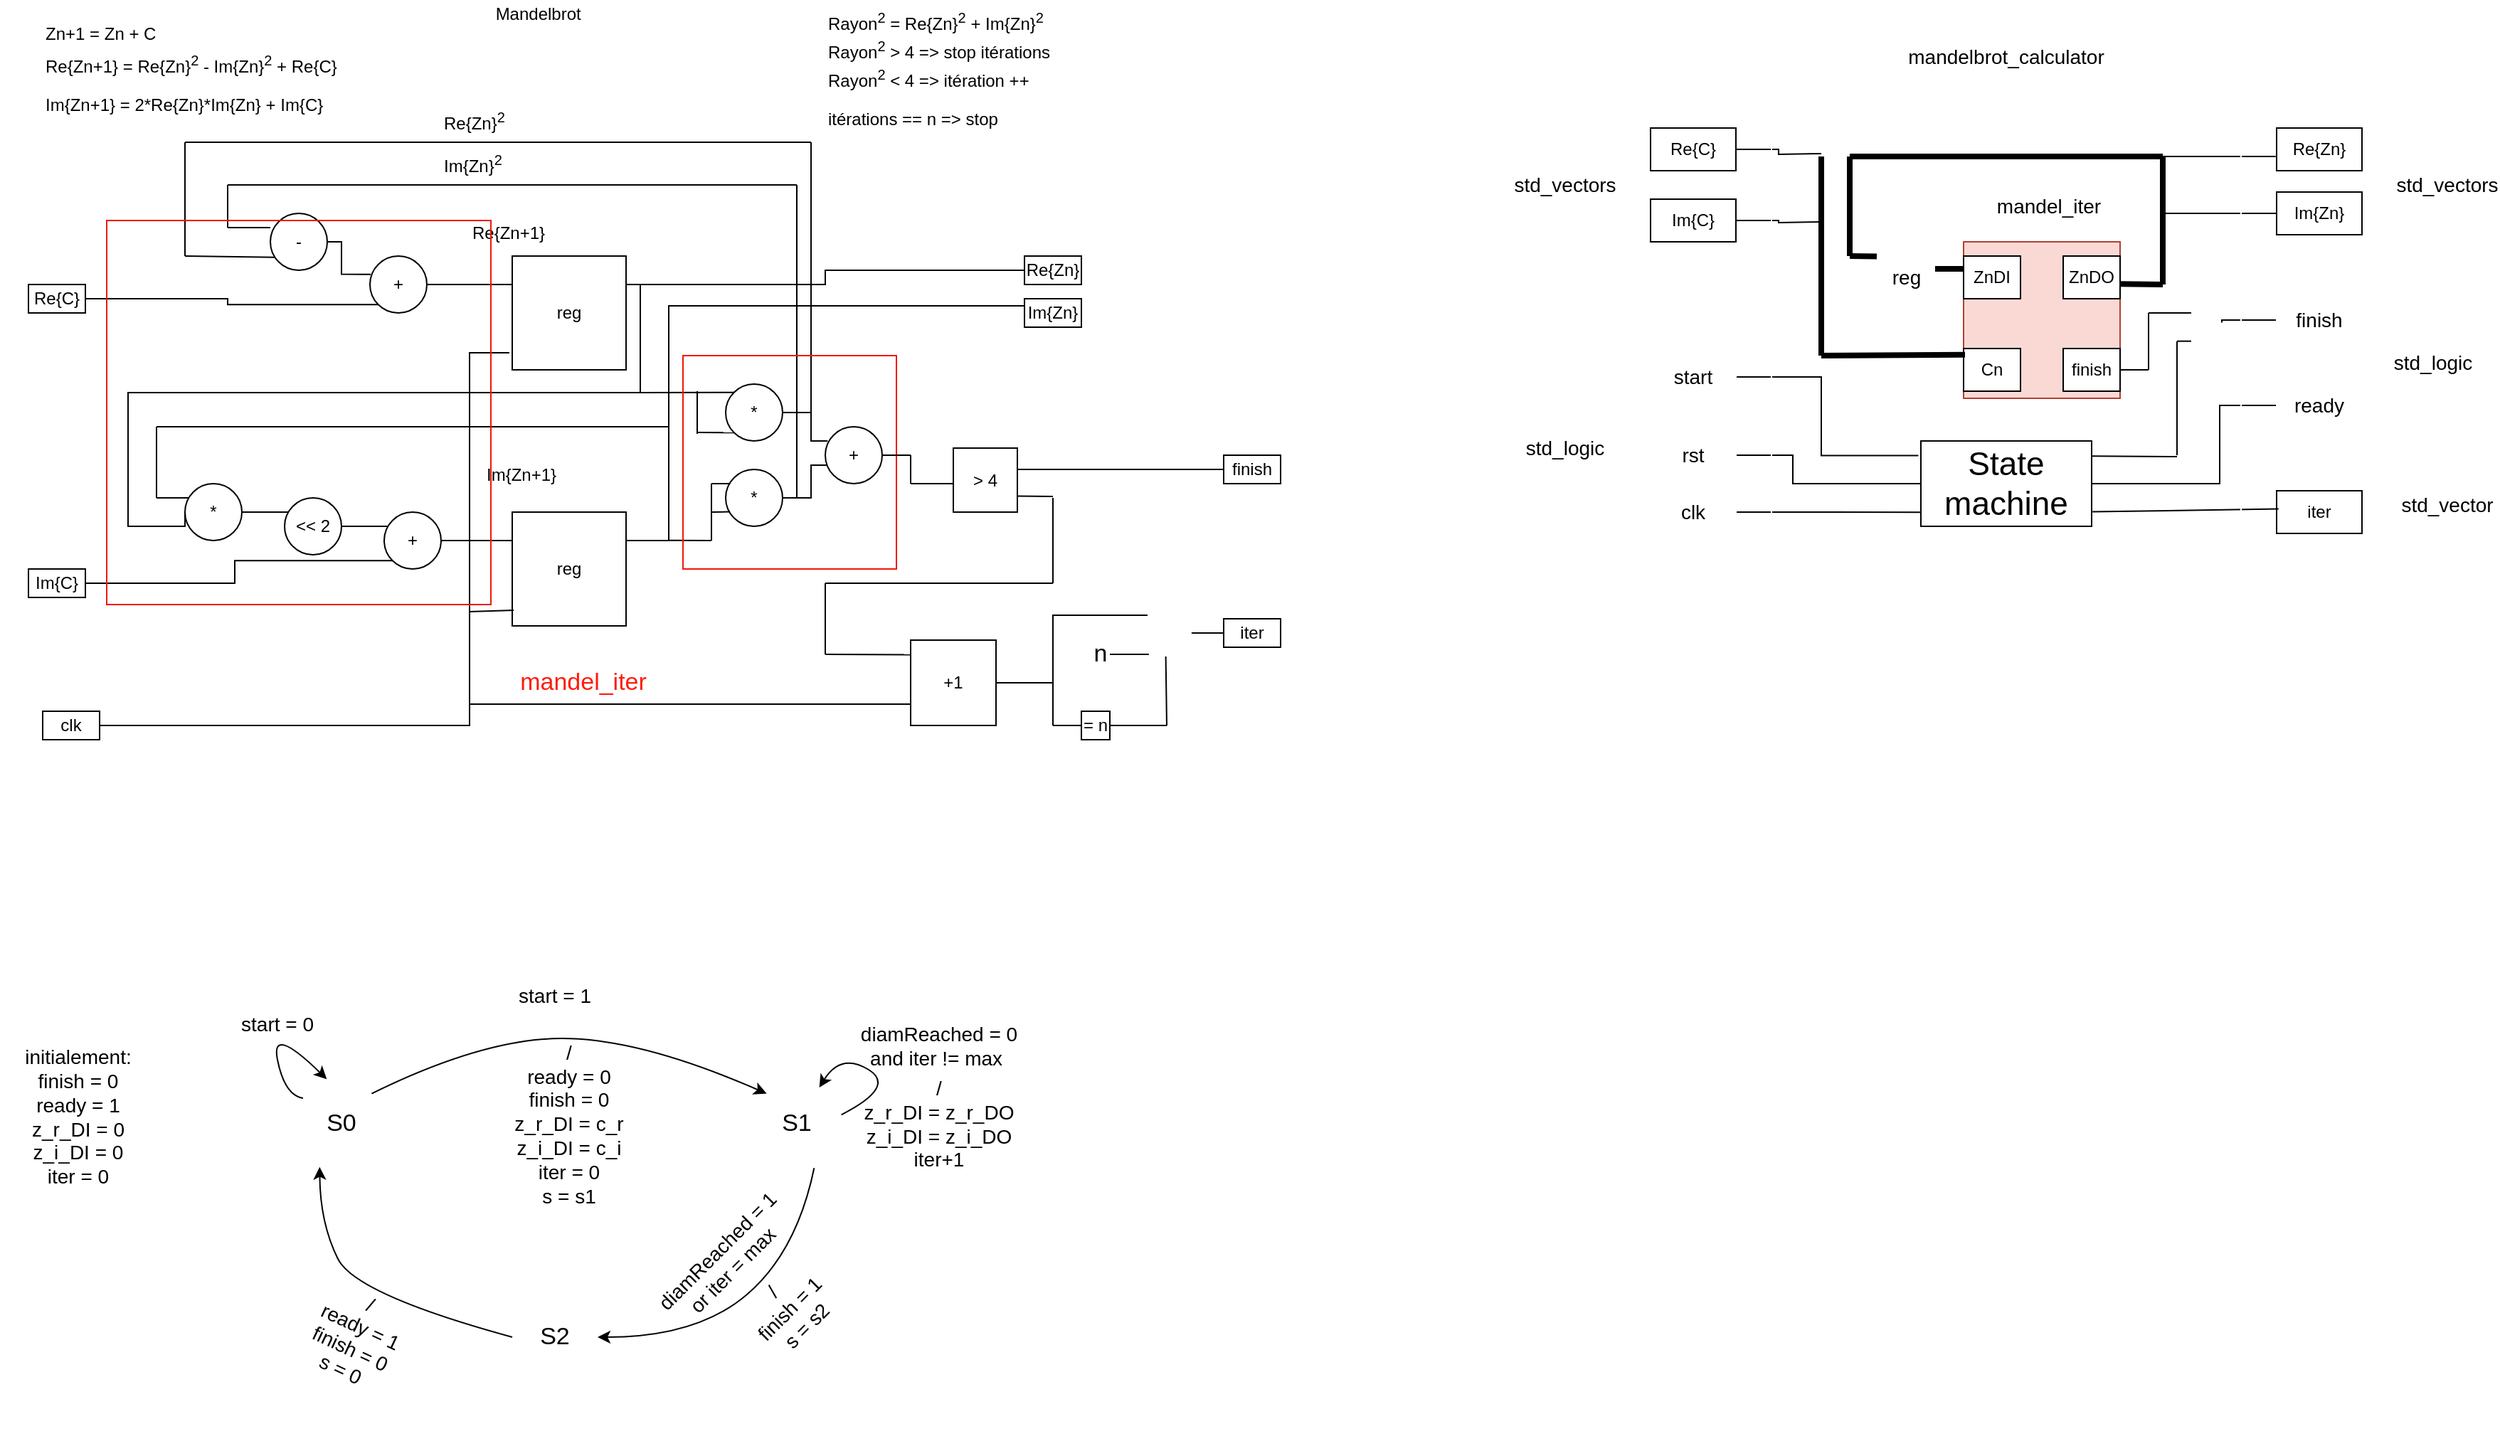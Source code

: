 <mxfile version="13.1.3" pages="3">
    <diagram id="6hGFLwfOUW9BJ-s0fimq" name="mandelbrot">
        <mxGraphModel dx="1112" dy="718" grid="1" gridSize="10" guides="1" tooltips="1" connect="1" arrows="1" fold="1" page="1" pageScale="1" pageWidth="827" pageHeight="1169" math="0" shadow="0">
            <root>
                <mxCell id="0"/>
                <mxCell id="1" parent="0"/>
                <mxCell id="66" style="edgeStyle=orthogonalEdgeStyle;rounded=0;orthogonalLoop=1;jettySize=auto;html=1;exitX=1;exitY=0.5;exitDx=0;exitDy=0;endArrow=none;endFill=0;entryX=0.013;entryY=0.321;entryDx=0;entryDy=0;entryPerimeter=0;" parent="1" source="2" target="3" edge="1">
                    <mxGeometry relative="1" as="geometry">
                        <mxPoint x="260" y="210" as="targetPoint"/>
                        <Array as="points">
                            <mxPoint x="260" y="190"/>
                            <mxPoint x="260" y="213"/>
                        </Array>
                    </mxGeometry>
                </mxCell>
                <mxCell id="2" value="-" style="ellipse;whiteSpace=wrap;html=1;aspect=fixed;" parent="1" vertex="1">
                    <mxGeometry x="210" y="170" width="40" height="40" as="geometry"/>
                </mxCell>
                <mxCell id="40" style="edgeStyle=orthogonalEdgeStyle;rounded=0;orthogonalLoop=1;jettySize=auto;html=1;exitX=1;exitY=0.5;exitDx=0;exitDy=0;entryX=0;entryY=0.25;entryDx=0;entryDy=0;endArrow=none;endFill=0;" parent="1" source="3" target="26" edge="1">
                    <mxGeometry relative="1" as="geometry"/>
                </mxCell>
                <mxCell id="3" value="+" style="ellipse;whiteSpace=wrap;html=1;aspect=fixed;" parent="1" vertex="1">
                    <mxGeometry x="280" y="200" width="40" height="40" as="geometry"/>
                </mxCell>
                <mxCell id="4" value="Mandelbrot&amp;nbsp;" style="text;html=1;strokeColor=none;fillColor=none;align=center;verticalAlign=middle;whiteSpace=wrap;rounded=0;" parent="1" vertex="1">
                    <mxGeometry x="380" y="20" width="40" height="20" as="geometry"/>
                </mxCell>
                <mxCell id="38" style="edgeStyle=orthogonalEdgeStyle;rounded=0;orthogonalLoop=1;jettySize=auto;html=1;exitX=1;exitY=0.5;exitDx=0;exitDy=0;entryX=0;entryY=1;entryDx=0;entryDy=0;endArrow=none;endFill=0;" parent="1" source="5" target="3" edge="1">
                    <mxGeometry relative="1" as="geometry"/>
                </mxCell>
                <mxCell id="5" value="Re{C}" style="rounded=0;whiteSpace=wrap;html=1;" parent="1" vertex="1">
                    <mxGeometry x="40" y="220" width="40" height="20" as="geometry"/>
                </mxCell>
                <mxCell id="32" style="edgeStyle=orthogonalEdgeStyle;rounded=0;orthogonalLoop=1;jettySize=auto;html=1;exitX=1;exitY=0.5;exitDx=0;exitDy=0;entryX=0;entryY=1;entryDx=0;entryDy=0;endArrow=none;endFill=0;" parent="1" source="6" target="30" edge="1">
                    <mxGeometry relative="1" as="geometry"/>
                </mxCell>
                <mxCell id="6" value="Im{C}" style="rounded=0;whiteSpace=wrap;html=1;" parent="1" vertex="1">
                    <mxGeometry x="40" y="420" width="40" height="20" as="geometry"/>
                </mxCell>
                <mxCell id="7" value="Re{Zn}" style="rounded=0;whiteSpace=wrap;html=1;" parent="1" vertex="1">
                    <mxGeometry x="740" y="200" width="40" height="20" as="geometry"/>
                </mxCell>
                <mxCell id="8" value="Im{Zn}" style="rounded=0;whiteSpace=wrap;html=1;" parent="1" vertex="1">
                    <mxGeometry x="740" y="230" width="40" height="20" as="geometry"/>
                </mxCell>
                <mxCell id="42" style="edgeStyle=orthogonalEdgeStyle;rounded=0;orthogonalLoop=1;jettySize=auto;html=1;exitX=1;exitY=0.5;exitDx=0;exitDy=0;endArrow=none;endFill=0;entryX=-0.025;entryY=0.85;entryDx=0;entryDy=0;entryPerimeter=0;" parent="1" source="9" target="26" edge="1">
                    <mxGeometry relative="1" as="geometry">
                        <mxPoint x="350" y="270" as="targetPoint"/>
                        <Array as="points">
                            <mxPoint x="350" y="530"/>
                            <mxPoint x="350" y="268"/>
                        </Array>
                    </mxGeometry>
                </mxCell>
                <mxCell id="9" value="clk" style="rounded=0;whiteSpace=wrap;html=1;" parent="1" vertex="1">
                    <mxGeometry x="50" y="520" width="40" height="20" as="geometry"/>
                </mxCell>
                <mxCell id="14" value="Zn+1 = Zn + C" style="text;whiteSpace=wrap;html=1;" parent="1" vertex="1">
                    <mxGeometry x="50" y="30" width="100" height="30" as="geometry"/>
                </mxCell>
                <mxCell id="15" value="Re{Zn+1} = Re{Zn}&lt;sup&gt;2&lt;/sup&gt; - Im{Zn}&lt;sup&gt;2&lt;/sup&gt; + Re{C}" style="text;whiteSpace=wrap;html=1;" parent="1" vertex="1">
                    <mxGeometry x="50" y="50" width="230" height="30" as="geometry"/>
                </mxCell>
                <mxCell id="16" value="Im{Zn+1} = 2*Re{Zn}*Im{Zn} + Im{C}" style="text;whiteSpace=wrap;html=1;" parent="1" vertex="1">
                    <mxGeometry x="50" y="80" width="220" height="30" as="geometry"/>
                </mxCell>
                <mxCell id="17" value="Rayon&lt;sup&gt;2&lt;/sup&gt; = Re{Zn}&lt;sup&gt;2&lt;/sup&gt; + Im{Zn}&lt;sup&gt;2&lt;/sup&gt;" style="text;whiteSpace=wrap;html=1;" parent="1" vertex="1">
                    <mxGeometry x="600" y="20" width="180" height="30" as="geometry"/>
                </mxCell>
                <mxCell id="18" value="Rayon&lt;sup&gt;2&lt;/sup&gt; &amp;gt; 4 =&amp;gt; stop itérations" style="text;whiteSpace=wrap;html=1;" parent="1" vertex="1">
                    <mxGeometry x="600" y="40" width="180" height="30" as="geometry"/>
                </mxCell>
                <mxCell id="19" value="Rayon&lt;sup&gt;2&lt;/sup&gt; &amp;lt; 4 =&amp;gt; itération ++" style="text;whiteSpace=wrap;html=1;" parent="1" vertex="1">
                    <mxGeometry x="600" y="60" width="170" height="30" as="geometry"/>
                </mxCell>
                <mxCell id="20" value="itérations == n =&gt; stop" style="text;whiteSpace=wrap;html=1;" parent="1" vertex="1">
                    <mxGeometry x="600" y="90" width="140" height="30" as="geometry"/>
                </mxCell>
                <mxCell id="21" value="iter" style="rounded=0;whiteSpace=wrap;html=1;" parent="1" vertex="1">
                    <mxGeometry x="880" y="455" width="40" height="20" as="geometry"/>
                </mxCell>
                <mxCell id="22" value="finish" style="rounded=0;whiteSpace=wrap;html=1;" parent="1" vertex="1">
                    <mxGeometry x="880" y="340" width="40" height="20" as="geometry"/>
                </mxCell>
                <mxCell id="44" style="edgeStyle=orthogonalEdgeStyle;rounded=0;orthogonalLoop=1;jettySize=auto;html=1;exitX=1;exitY=0.25;exitDx=0;exitDy=0;entryX=0;entryY=0.5;entryDx=0;entryDy=0;endArrow=none;endFill=0;" parent="1" source="26" target="7" edge="1">
                    <mxGeometry relative="1" as="geometry"/>
                </mxCell>
                <mxCell id="26" value="reg" style="whiteSpace=wrap;html=1;aspect=fixed;" parent="1" vertex="1">
                    <mxGeometry x="380" y="200" width="80" height="80" as="geometry"/>
                </mxCell>
                <mxCell id="47" style="edgeStyle=orthogonalEdgeStyle;rounded=0;orthogonalLoop=1;jettySize=auto;html=1;exitX=1;exitY=0.5;exitDx=0;exitDy=0;entryX=0.081;entryY=0.31;entryDx=0;entryDy=0;entryPerimeter=0;endArrow=none;endFill=0;" parent="1" source="28" target="29" edge="1">
                    <mxGeometry relative="1" as="geometry"/>
                </mxCell>
                <mxCell id="28" value="*" style="ellipse;whiteSpace=wrap;html=1;aspect=fixed;" parent="1" vertex="1">
                    <mxGeometry x="150" y="360" width="40" height="40" as="geometry"/>
                </mxCell>
                <mxCell id="33" style="edgeStyle=orthogonalEdgeStyle;rounded=0;orthogonalLoop=1;jettySize=auto;html=1;exitX=1;exitY=0.5;exitDx=0;exitDy=0;entryX=0;entryY=0;entryDx=0;entryDy=0;" parent="1" source="29" target="30" edge="1">
                    <mxGeometry relative="1" as="geometry"/>
                </mxCell>
                <mxCell id="29" value="&amp;lt;&amp;lt; 2" style="ellipse;whiteSpace=wrap;html=1;aspect=fixed;" parent="1" vertex="1">
                    <mxGeometry x="220" y="370" width="40" height="40" as="geometry"/>
                </mxCell>
                <mxCell id="41" style="edgeStyle=orthogonalEdgeStyle;rounded=0;orthogonalLoop=1;jettySize=auto;html=1;exitX=1;exitY=0.5;exitDx=0;exitDy=0;entryX=0;entryY=0.25;entryDx=0;entryDy=0;endArrow=none;endFill=0;" parent="1" source="30" target="34" edge="1">
                    <mxGeometry relative="1" as="geometry"/>
                </mxCell>
                <mxCell id="30" value="+" style="ellipse;whiteSpace=wrap;html=1;aspect=fixed;" parent="1" vertex="1">
                    <mxGeometry x="290" y="380" width="40" height="40" as="geometry"/>
                </mxCell>
                <mxCell id="45" style="edgeStyle=orthogonalEdgeStyle;rounded=0;orthogonalLoop=1;jettySize=auto;html=1;exitX=1;exitY=0.25;exitDx=0;exitDy=0;endArrow=none;endFill=0;entryX=0;entryY=0.25;entryDx=0;entryDy=0;" parent="1" source="34" target="8" edge="1">
                    <mxGeometry relative="1" as="geometry">
                        <mxPoint x="490" y="250" as="targetPoint"/>
                        <Array as="points">
                            <mxPoint x="490" y="400"/>
                            <mxPoint x="490" y="235"/>
                        </Array>
                    </mxGeometry>
                </mxCell>
                <mxCell id="34" value="reg" style="whiteSpace=wrap;html=1;aspect=fixed;" parent="1" vertex="1">
                    <mxGeometry x="380" y="380" width="80" height="80" as="geometry"/>
                </mxCell>
                <mxCell id="46" style="edgeStyle=orthogonalEdgeStyle;rounded=0;orthogonalLoop=1;jettySize=auto;html=1;entryX=0;entryY=0.5;entryDx=0;entryDy=0;endArrow=none;endFill=0;" parent="1" target="28" edge="1">
                    <mxGeometry relative="1" as="geometry">
                        <mxPoint x="470" y="220" as="sourcePoint"/>
                        <Array as="points">
                            <mxPoint x="470" y="296"/>
                            <mxPoint x="110" y="296"/>
                            <mxPoint x="110" y="390"/>
                            <mxPoint x="150" y="390"/>
                        </Array>
                    </mxGeometry>
                </mxCell>
                <mxCell id="65" style="edgeStyle=orthogonalEdgeStyle;rounded=0;orthogonalLoop=1;jettySize=auto;html=1;exitX=1;exitY=0.5;exitDx=0;exitDy=0;endArrow=none;endFill=0;entryX=0.042;entryY=0.251;entryDx=0;entryDy=0;entryPerimeter=0;" parent="1" source="35" target="37" edge="1">
                    <mxGeometry relative="1" as="geometry">
                        <mxPoint x="590" y="330" as="targetPoint"/>
                        <Array as="points">
                            <mxPoint x="590" y="310"/>
                            <mxPoint x="590" y="330"/>
                        </Array>
                    </mxGeometry>
                </mxCell>
                <mxCell id="35" value="*" style="ellipse;whiteSpace=wrap;html=1;aspect=fixed;" parent="1" vertex="1">
                    <mxGeometry x="530" y="290" width="40" height="40" as="geometry"/>
                </mxCell>
                <mxCell id="64" style="edgeStyle=orthogonalEdgeStyle;rounded=0;orthogonalLoop=1;jettySize=auto;html=1;exitX=1;exitY=0.5;exitDx=0;exitDy=0;endArrow=none;endFill=0;entryX=0.023;entryY=0.676;entryDx=0;entryDy=0;entryPerimeter=0;" parent="1" source="36" target="37" edge="1">
                    <mxGeometry relative="1" as="geometry">
                        <mxPoint x="590" y="340" as="targetPoint"/>
                        <Array as="points">
                            <mxPoint x="590" y="370"/>
                            <mxPoint x="590" y="347"/>
                        </Array>
                    </mxGeometry>
                </mxCell>
                <mxCell id="36" value="*" style="ellipse;whiteSpace=wrap;html=1;aspect=fixed;" parent="1" vertex="1">
                    <mxGeometry x="530" y="350" width="40" height="40" as="geometry"/>
                </mxCell>
                <mxCell id="37" value="+" style="ellipse;whiteSpace=wrap;html=1;aspect=fixed;" parent="1" vertex="1">
                    <mxGeometry x="600" y="320" width="40" height="40" as="geometry"/>
                </mxCell>
                <mxCell id="43" value="" style="endArrow=none;html=1;entryX=0.013;entryY=0.863;entryDx=0;entryDy=0;entryPerimeter=0;" parent="1" target="34" edge="1">
                    <mxGeometry width="50" height="50" relative="1" as="geometry">
                        <mxPoint x="350" y="450" as="sourcePoint"/>
                        <mxPoint x="440" y="370" as="targetPoint"/>
                    </mxGeometry>
                </mxCell>
                <mxCell id="48" value="Im{Zn+1}" style="text;whiteSpace=wrap;html=1;" parent="1" vertex="1">
                    <mxGeometry x="360" y="340" width="70" height="30" as="geometry"/>
                </mxCell>
                <mxCell id="49" value="Re{Zn+1}" style="text;whiteSpace=wrap;html=1;" parent="1" vertex="1">
                    <mxGeometry x="350" y="170" width="80" height="30" as="geometry"/>
                </mxCell>
                <mxCell id="50" value="" style="endArrow=none;html=1;" parent="1" source="53" edge="1">
                    <mxGeometry width="50" height="50" relative="1" as="geometry">
                        <mxPoint x="130" y="320" as="sourcePoint"/>
                        <mxPoint x="490" y="320" as="targetPoint"/>
                    </mxGeometry>
                </mxCell>
                <mxCell id="51" value="" style="endArrow=none;html=1;" parent="1" edge="1">
                    <mxGeometry width="50" height="50" relative="1" as="geometry">
                        <mxPoint x="130" y="370" as="sourcePoint"/>
                        <mxPoint x="130" y="320" as="targetPoint"/>
                    </mxGeometry>
                </mxCell>
                <mxCell id="52" value="" style="endArrow=none;html=1;entryX=0.069;entryY=0.251;entryDx=0;entryDy=0;entryPerimeter=0;" parent="1" target="28" edge="1">
                    <mxGeometry width="50" height="50" relative="1" as="geometry">
                        <mxPoint x="130" y="370" as="sourcePoint"/>
                        <mxPoint x="310" y="260" as="targetPoint"/>
                    </mxGeometry>
                </mxCell>
                <mxCell id="53" value="" style="ellipse;whiteSpace=wrap;html=1;aspect=fixed;fillColor=#FFFFFF;" parent="1" vertex="1">
                    <mxGeometry x="480" y="320" as="geometry"/>
                </mxCell>
                <mxCell id="54" value="" style="endArrow=none;html=1;" parent="1" target="53" edge="1">
                    <mxGeometry width="50" height="50" relative="1" as="geometry">
                        <mxPoint x="130" y="320" as="sourcePoint"/>
                        <mxPoint x="490" y="320" as="targetPoint"/>
                    </mxGeometry>
                </mxCell>
                <mxCell id="56" value="" style="endArrow=none;html=1;entryX=0;entryY=0;entryDx=0;entryDy=0;" parent="1" target="35" edge="1">
                    <mxGeometry width="50" height="50" relative="1" as="geometry">
                        <mxPoint x="470" y="296" as="sourcePoint"/>
                        <mxPoint x="370" y="270" as="targetPoint"/>
                    </mxGeometry>
                </mxCell>
                <mxCell id="57" value="" style="endArrow=none;html=1;entryX=0;entryY=1;entryDx=0;entryDy=0;" parent="1" target="35" edge="1">
                    <mxGeometry width="50" height="50" relative="1" as="geometry">
                        <mxPoint x="510" y="324" as="sourcePoint"/>
                        <mxPoint x="470" y="280" as="targetPoint"/>
                    </mxGeometry>
                </mxCell>
                <mxCell id="58" value="" style="endArrow=none;html=1;" parent="1" edge="1">
                    <mxGeometry width="50" height="50" relative="1" as="geometry">
                        <mxPoint x="510" y="325" as="sourcePoint"/>
                        <mxPoint x="510" y="295" as="targetPoint"/>
                        <Array as="points"/>
                    </mxGeometry>
                </mxCell>
                <mxCell id="59" value="" style="endArrow=none;html=1;" parent="1" edge="1">
                    <mxGeometry width="50" height="50" relative="1" as="geometry">
                        <mxPoint x="490" y="399.92" as="sourcePoint"/>
                        <mxPoint x="520" y="400" as="targetPoint"/>
                    </mxGeometry>
                </mxCell>
                <mxCell id="60" value="" style="endArrow=none;html=1;" parent="1" edge="1">
                    <mxGeometry width="50" height="50" relative="1" as="geometry">
                        <mxPoint x="520" y="400.0" as="sourcePoint"/>
                        <mxPoint x="520" y="360" as="targetPoint"/>
                        <Array as="points"/>
                    </mxGeometry>
                </mxCell>
                <mxCell id="61" value="" style="endArrow=none;html=1;entryX=0.073;entryY=0.745;entryDx=0;entryDy=0;entryPerimeter=0;" parent="1" target="36" edge="1">
                    <mxGeometry width="50" height="50" relative="1" as="geometry">
                        <mxPoint x="520" y="380" as="sourcePoint"/>
                        <mxPoint x="530" y="320" as="targetPoint"/>
                    </mxGeometry>
                </mxCell>
                <mxCell id="62" value="" style="endArrow=none;html=1;exitX=0.081;exitY=0.249;exitDx=0;exitDy=0;exitPerimeter=0;" parent="1" source="36" edge="1">
                    <mxGeometry width="50" height="50" relative="1" as="geometry">
                        <mxPoint x="480" y="370" as="sourcePoint"/>
                        <mxPoint x="520" y="360" as="targetPoint"/>
                    </mxGeometry>
                </mxCell>
                <mxCell id="67" value="" style="endArrow=none;html=1;" parent="1" edge="1">
                    <mxGeometry width="50" height="50" relative="1" as="geometry">
                        <mxPoint x="590" y="310" as="sourcePoint"/>
                        <mxPoint x="590" y="120" as="targetPoint"/>
                    </mxGeometry>
                </mxCell>
                <mxCell id="68" value="" style="endArrow=none;html=1;" parent="1" edge="1">
                    <mxGeometry width="50" height="50" relative="1" as="geometry">
                        <mxPoint x="150" y="120" as="sourcePoint"/>
                        <mxPoint x="590" y="120" as="targetPoint"/>
                    </mxGeometry>
                </mxCell>
                <mxCell id="70" value="" style="endArrow=none;html=1;" parent="1" edge="1">
                    <mxGeometry width="50" height="50" relative="1" as="geometry">
                        <mxPoint x="150" y="200" as="sourcePoint"/>
                        <mxPoint x="150" y="120" as="targetPoint"/>
                    </mxGeometry>
                </mxCell>
                <mxCell id="71" value="" style="endArrow=none;html=1;entryX=0.071;entryY=0.771;entryDx=0;entryDy=0;entryPerimeter=0;" parent="1" target="2" edge="1">
                    <mxGeometry width="50" height="50" relative="1" as="geometry">
                        <mxPoint x="150" y="200" as="sourcePoint"/>
                        <mxPoint x="290" y="150" as="targetPoint"/>
                    </mxGeometry>
                </mxCell>
                <mxCell id="72" value="" style="endArrow=none;html=1;" parent="1" edge="1">
                    <mxGeometry width="50" height="50" relative="1" as="geometry">
                        <mxPoint x="580" y="370" as="sourcePoint"/>
                        <mxPoint x="580" y="150" as="targetPoint"/>
                    </mxGeometry>
                </mxCell>
                <mxCell id="73" value="" style="endArrow=none;html=1;" parent="1" edge="1">
                    <mxGeometry width="50" height="50" relative="1" as="geometry">
                        <mxPoint x="180" y="150" as="sourcePoint"/>
                        <mxPoint x="580" y="150" as="targetPoint"/>
                    </mxGeometry>
                </mxCell>
                <mxCell id="74" value="" style="endArrow=none;html=1;" parent="1" edge="1">
                    <mxGeometry width="50" height="50" relative="1" as="geometry">
                        <mxPoint x="180" y="180" as="sourcePoint"/>
                        <mxPoint x="180" y="150" as="targetPoint"/>
                    </mxGeometry>
                </mxCell>
                <mxCell id="75" value="" style="endArrow=none;html=1;" parent="1" edge="1">
                    <mxGeometry width="50" height="50" relative="1" as="geometry">
                        <mxPoint x="180" y="180" as="sourcePoint"/>
                        <mxPoint x="210" y="180" as="targetPoint"/>
                    </mxGeometry>
                </mxCell>
                <mxCell id="76" value="Re{Zn}&lt;sup&gt;2&lt;/sup&gt;" style="text;whiteSpace=wrap;html=1;" parent="1" vertex="1">
                    <mxGeometry x="330" y="90" width="70" height="30" as="geometry"/>
                </mxCell>
                <mxCell id="77" value="Im{Zn}&lt;sup&gt;2&lt;/sup&gt;" style="text;whiteSpace=wrap;html=1;" parent="1" vertex="1">
                    <mxGeometry x="330" y="120" width="70" height="30" as="geometry"/>
                </mxCell>
                <mxCell id="78" value="" style="whiteSpace=wrap;html=1;aspect=fixed;fillColor=none;strokeColor=#F01707;" parent="1" vertex="1">
                    <mxGeometry x="95" y="175" width="270" height="270" as="geometry"/>
                </mxCell>
                <mxCell id="79" value="" style="whiteSpace=wrap;html=1;aspect=fixed;fillColor=none;strokeColor=#F01707;" parent="1" vertex="1">
                    <mxGeometry x="500" y="270" width="150" height="150" as="geometry"/>
                </mxCell>
                <mxCell id="80" value="&lt;font color=&quot;#ff1b0a&quot; style=&quot;font-size: 17px;&quot;&gt;mandel_iter&lt;/font&gt;" style="text;html=1;strokeColor=none;fillColor=none;align=center;verticalAlign=middle;whiteSpace=wrap;rounded=0;fontSize=17;" parent="1" vertex="1">
                    <mxGeometry x="410" y="490" width="40" height="20" as="geometry"/>
                </mxCell>
                <mxCell id="85" value="&amp;gt; 4" style="whiteSpace=wrap;html=1;aspect=fixed;" parent="1" vertex="1">
                    <mxGeometry x="690" y="335" width="45" height="45" as="geometry"/>
                </mxCell>
                <mxCell id="89" value="" style="endArrow=none;html=1;exitX=1;exitY=0.5;exitDx=0;exitDy=0;" parent="1" source="37" edge="1">
                    <mxGeometry width="50" height="50" relative="1" as="geometry">
                        <mxPoint x="640" y="410" as="sourcePoint"/>
                        <mxPoint x="660" y="340" as="targetPoint"/>
                    </mxGeometry>
                </mxCell>
                <mxCell id="90" value="" style="endArrow=none;html=1;exitX=0;exitY=0;exitDx=0;exitDy=0;" parent="1" edge="1">
                    <mxGeometry width="50" height="50" relative="1" as="geometry">
                        <mxPoint x="660" y="360" as="sourcePoint"/>
                        <mxPoint x="660" y="340" as="targetPoint"/>
                    </mxGeometry>
                </mxCell>
                <mxCell id="91" value="" style="endArrow=none;html=1;exitX=0;exitY=0;exitDx=0;exitDy=0;" parent="1" edge="1">
                    <mxGeometry width="50" height="50" relative="1" as="geometry">
                        <mxPoint x="660" y="360" as="sourcePoint"/>
                        <mxPoint x="690" y="360" as="targetPoint"/>
                    </mxGeometry>
                </mxCell>
                <mxCell id="105" style="edgeStyle=orthogonalEdgeStyle;rounded=0;orthogonalLoop=1;jettySize=auto;html=1;exitX=1;exitY=0.5;exitDx=0;exitDy=0;entryX=0;entryY=0.25;entryDx=0;entryDy=0;endArrow=none;endFill=0;fontSize=17;" parent="1" source="92" target="96" edge="1">
                    <mxGeometry relative="1" as="geometry">
                        <Array as="points">
                            <mxPoint x="760" y="500"/>
                            <mxPoint x="760" y="453"/>
                        </Array>
                    </mxGeometry>
                </mxCell>
                <mxCell id="92" value="+1" style="whiteSpace=wrap;html=1;aspect=fixed;" parent="1" vertex="1">
                    <mxGeometry x="660" y="470" width="60" height="60" as="geometry"/>
                </mxCell>
                <mxCell id="93" value="" style="endArrow=none;html=1;entryX=0;entryY=0.75;entryDx=0;entryDy=0;" parent="1" target="92" edge="1">
                    <mxGeometry width="50" height="50" relative="1" as="geometry">
                        <mxPoint x="350" y="515" as="sourcePoint"/>
                        <mxPoint x="700" y="460" as="targetPoint"/>
                    </mxGeometry>
                </mxCell>
                <mxCell id="97" style="edgeStyle=orthogonalEdgeStyle;rounded=0;orthogonalLoop=1;jettySize=auto;html=1;exitX=1;exitY=0.5;exitDx=0;exitDy=0;entryX=0;entryY=0.5;entryDx=0;entryDy=0;endArrow=none;endFill=0;fontSize=17;" parent="1" source="96" target="21" edge="1">
                    <mxGeometry relative="1" as="geometry"/>
                </mxCell>
                <mxCell id="96" value="" style="triangle;whiteSpace=wrap;html=1;strokeColor=#FFFFFF;fillColor=none;fontSize=17;" parent="1" vertex="1">
                    <mxGeometry x="827" y="440" width="30" height="50" as="geometry"/>
                </mxCell>
                <mxCell id="98" value="" style="endArrow=none;html=1;fontSize=17;exitX=1;exitY=0.75;exitDx=0;exitDy=0;" parent="1" source="85" edge="1">
                    <mxGeometry width="50" height="50" relative="1" as="geometry">
                        <mxPoint x="780" y="400" as="sourcePoint"/>
                        <mxPoint x="760" y="369" as="targetPoint"/>
                    </mxGeometry>
                </mxCell>
                <mxCell id="99" value="" style="endArrow=none;html=1;fontSize=17;" parent="1" edge="1">
                    <mxGeometry width="50" height="50" relative="1" as="geometry">
                        <mxPoint x="760" y="430" as="sourcePoint"/>
                        <mxPoint x="760" y="370" as="targetPoint"/>
                    </mxGeometry>
                </mxCell>
                <mxCell id="100" value="" style="endArrow=none;html=1;fontSize=17;entryX=0;entryY=0.5;entryDx=0;entryDy=0;exitX=0.994;exitY=0.333;exitDx=0;exitDy=0;exitPerimeter=0;" parent="1" source="85" target="22" edge="1">
                    <mxGeometry width="50" height="50" relative="1" as="geometry">
                        <mxPoint x="670" y="460" as="sourcePoint"/>
                        <mxPoint x="720" y="410" as="targetPoint"/>
                    </mxGeometry>
                </mxCell>
                <mxCell id="102" value="" style="endArrow=none;html=1;fontSize=17;" parent="1" edge="1">
                    <mxGeometry width="50" height="50" relative="1" as="geometry">
                        <mxPoint x="600" y="430" as="sourcePoint"/>
                        <mxPoint x="760" y="430" as="targetPoint"/>
                    </mxGeometry>
                </mxCell>
                <mxCell id="103" value="" style="endArrow=none;html=1;fontSize=17;" parent="1" edge="1">
                    <mxGeometry width="50" height="50" relative="1" as="geometry">
                        <mxPoint x="600" y="480" as="sourcePoint"/>
                        <mxPoint x="600" y="430" as="targetPoint"/>
                    </mxGeometry>
                </mxCell>
                <mxCell id="104" value="" style="endArrow=none;html=1;fontSize=17;entryX=0.007;entryY=0.171;entryDx=0;entryDy=0;entryPerimeter=0;" parent="1" target="92" edge="1">
                    <mxGeometry width="50" height="50" relative="1" as="geometry">
                        <mxPoint x="600" y="480" as="sourcePoint"/>
                        <mxPoint x="720" y="410" as="targetPoint"/>
                    </mxGeometry>
                </mxCell>
                <mxCell id="106" value="= n" style="whiteSpace=wrap;html=1;aspect=fixed;" parent="1" vertex="1">
                    <mxGeometry x="780" y="520" width="20" height="20" as="geometry"/>
                </mxCell>
                <mxCell id="107" value="" style="endArrow=none;html=1;fontSize=17;" parent="1" edge="1">
                    <mxGeometry width="50" height="50" relative="1" as="geometry">
                        <mxPoint x="760" y="530" as="sourcePoint"/>
                        <mxPoint x="760" y="500" as="targetPoint"/>
                    </mxGeometry>
                </mxCell>
                <mxCell id="108" value="" style="endArrow=none;html=1;fontSize=17;entryX=0;entryY=0.5;entryDx=0;entryDy=0;" parent="1" target="106" edge="1">
                    <mxGeometry width="50" height="50" relative="1" as="geometry">
                        <mxPoint x="760" y="530" as="sourcePoint"/>
                        <mxPoint x="720" y="410" as="targetPoint"/>
                    </mxGeometry>
                </mxCell>
                <mxCell id="109" value="" style="endArrow=none;html=1;fontSize=17;exitX=1;exitY=0.5;exitDx=0;exitDy=0;" parent="1" source="106" edge="1">
                    <mxGeometry width="50" height="50" relative="1" as="geometry">
                        <mxPoint x="670" y="460" as="sourcePoint"/>
                        <mxPoint x="840" y="530" as="targetPoint"/>
                    </mxGeometry>
                </mxCell>
                <mxCell id="110" value="" style="endArrow=none;html=1;fontSize=17;entryX=0.41;entryY=0.829;entryDx=0;entryDy=0;entryPerimeter=0;" parent="1" target="96" edge="1">
                    <mxGeometry width="50" height="50" relative="1" as="geometry">
                        <mxPoint x="840" y="530" as="sourcePoint"/>
                        <mxPoint x="720" y="410" as="targetPoint"/>
                    </mxGeometry>
                </mxCell>
                <mxCell id="111" value="n" style="text;html=1;strokeColor=none;fillColor=none;align=center;verticalAlign=middle;whiteSpace=wrap;rounded=0;fontSize=17;" parent="1" vertex="1">
                    <mxGeometry x="787" y="470" width="13" height="20" as="geometry"/>
                </mxCell>
                <mxCell id="113" value="" style="endArrow=none;html=1;fontSize=17;exitX=1;exitY=0.5;exitDx=0;exitDy=0;entryX=0.014;entryY=0.801;entryDx=0;entryDy=0;entryPerimeter=0;" parent="1" source="111" target="96" edge="1">
                    <mxGeometry width="50" height="50" relative="1" as="geometry">
                        <mxPoint x="760" y="490" as="sourcePoint"/>
                        <mxPoint x="810" y="440" as="targetPoint"/>
                    </mxGeometry>
                </mxCell>
                <mxCell id="114" value="S0" style="ellipse;whiteSpace=wrap;html=1;aspect=fixed;strokeColor=#FFFFFF;fillColor=none;fontSize=17;" parent="1" vertex="1">
                    <mxGeometry x="230" y="780" width="60" height="60" as="geometry"/>
                </mxCell>
                <mxCell id="115" value="S1" style="ellipse;whiteSpace=wrap;html=1;aspect=fixed;strokeColor=#FFFFFF;fillColor=none;fontSize=17;" parent="1" vertex="1">
                    <mxGeometry x="550" y="780" width="60" height="60" as="geometry"/>
                </mxCell>
                <mxCell id="116" value="S2" style="ellipse;whiteSpace=wrap;html=1;aspect=fixed;strokeColor=#FFFFFF;fillColor=none;fontSize=17;" parent="1" vertex="1">
                    <mxGeometry x="380" y="930" width="60" height="60" as="geometry"/>
                </mxCell>
                <mxCell id="118" value="" style="curved=1;endArrow=classic;html=1;fontSize=17;entryX=0;entryY=0;entryDx=0;entryDy=0;exitX=1;exitY=0;exitDx=0;exitDy=0;" parent="1" source="114" target="115" edge="1">
                    <mxGeometry width="50" height="50" relative="1" as="geometry">
                        <mxPoint x="470" y="850" as="sourcePoint"/>
                        <mxPoint x="520" y="800" as="targetPoint"/>
                        <Array as="points">
                            <mxPoint x="360" y="750"/>
                            <mxPoint x="470" y="750"/>
                        </Array>
                    </mxGeometry>
                </mxCell>
                <mxCell id="119" value="" style="curved=1;endArrow=classic;html=1;fontSize=17;entryX=1;entryY=0.5;entryDx=0;entryDy=0;exitX=0.703;exitY=1.019;exitDx=0;exitDy=0;exitPerimeter=0;" parent="1" source="115" target="116" edge="1">
                    <mxGeometry width="50" height="50" relative="1" as="geometry">
                        <mxPoint x="291.213" y="798.787" as="sourcePoint"/>
                        <mxPoint x="568.787" y="798.787" as="targetPoint"/>
                        <Array as="points">
                            <mxPoint x="580" y="900"/>
                            <mxPoint x="510" y="960"/>
                        </Array>
                    </mxGeometry>
                </mxCell>
                <mxCell id="120" value="" style="curved=1;endArrow=classic;html=1;fontSize=17;entryX=0.244;entryY=1.006;entryDx=0;entryDy=0;exitX=0;exitY=0.5;exitDx=0;exitDy=0;entryPerimeter=0;" parent="1" source="116" target="114" edge="1">
                    <mxGeometry width="50" height="50" relative="1" as="geometry">
                        <mxPoint x="602.18" y="851.14" as="sourcePoint"/>
                        <mxPoint x="450" y="970" as="targetPoint"/>
                        <Array as="points">
                            <mxPoint x="270" y="930"/>
                            <mxPoint x="245" y="880"/>
                        </Array>
                    </mxGeometry>
                </mxCell>
                <mxCell id="121" value="" style="curved=1;endArrow=classic;html=1;fontSize=17;exitX=0.05;exitY=0.2;exitDx=0;exitDy=0;exitPerimeter=0;entryX=0.328;entryY=-0.022;entryDx=0;entryDy=0;entryPerimeter=0;" parent="1" source="114" target="114" edge="1">
                    <mxGeometry width="50" height="50" relative="1" as="geometry">
                        <mxPoint x="170" y="790" as="sourcePoint"/>
                        <mxPoint x="220" y="740" as="targetPoint"/>
                        <Array as="points">
                            <mxPoint x="220" y="790"/>
                            <mxPoint x="210" y="740"/>
                        </Array>
                    </mxGeometry>
                </mxCell>
                <mxCell id="123" value="" style="curved=1;endArrow=classic;html=1;fontSize=17;exitX=1.022;exitY=0.394;exitDx=0;exitDy=0;exitPerimeter=0;" parent="1" source="115" target="115" edge="1">
                    <mxGeometry width="50" height="50" relative="1" as="geometry">
                        <mxPoint x="470" y="850" as="sourcePoint"/>
                        <mxPoint x="520" y="800" as="targetPoint"/>
                        <Array as="points">
                            <mxPoint x="650" y="784"/>
                            <mxPoint x="611" y="760"/>
                        </Array>
                    </mxGeometry>
                </mxCell>
                <mxCell id="124" value="start = 0" style="text;html=1;strokeColor=none;fillColor=none;align=center;verticalAlign=middle;whiteSpace=wrap;rounded=0;fontSize=14;" parent="1" vertex="1">
                    <mxGeometry x="180" y="730" width="70" height="20" as="geometry"/>
                </mxCell>
                <mxCell id="125" value="start = 1" style="text;html=1;strokeColor=none;fillColor=none;align=center;verticalAlign=middle;whiteSpace=wrap;rounded=0;fontSize=14;" parent="1" vertex="1">
                    <mxGeometry x="375" y="710" width="70" height="20" as="geometry"/>
                </mxCell>
                <mxCell id="126" value="/&lt;br&gt;ready = 0&lt;br&gt;finish = 0&lt;br&gt;z_r_DI = c_r&lt;br&gt;z_i_DI = c_i&lt;br&gt;iter = 0&lt;br&gt;s = s1" style="text;html=1;strokeColor=none;fillColor=none;align=center;verticalAlign=middle;whiteSpace=wrap;rounded=0;fontSize=14;" parent="1" vertex="1">
                    <mxGeometry x="370" y="760" width="100" height="100" as="geometry"/>
                </mxCell>
                <mxCell id="127" value="diamReached = 0 and iter != max&amp;nbsp;" style="text;html=1;strokeColor=none;fillColor=none;align=center;verticalAlign=middle;whiteSpace=wrap;rounded=0;fontSize=14;" parent="1" vertex="1">
                    <mxGeometry x="620" y="740" width="120" height="30" as="geometry"/>
                </mxCell>
                <mxCell id="128" value="/&lt;br&gt;z_r_DI = z_r_DO&lt;br&gt;z_i_DI = z_i_DO&lt;br&gt;iter+1" style="text;html=1;strokeColor=none;fillColor=none;align=center;verticalAlign=middle;whiteSpace=wrap;rounded=0;fontSize=14;" parent="1" vertex="1">
                    <mxGeometry x="620" y="750" width="120" height="120" as="geometry"/>
                </mxCell>
                <mxCell id="130" value="diamReached = 1 or iter = max&amp;nbsp;" style="text;html=1;strokeColor=none;fillColor=none;align=center;verticalAlign=middle;whiteSpace=wrap;rounded=0;fontSize=14;rotation=-45;" parent="1" vertex="1">
                    <mxGeometry x="470" y="890" width="120" height="30" as="geometry"/>
                </mxCell>
                <mxCell id="131" value="/&lt;br&gt;finish = 1&lt;br&gt;s = s2" style="text;html=1;strokeColor=none;fillColor=none;align=center;verticalAlign=middle;whiteSpace=wrap;rounded=0;fontSize=14;rotation=-45;" parent="1" vertex="1">
                    <mxGeometry x="510" y="880" width="130" height="120" as="geometry"/>
                </mxCell>
                <mxCell id="132" value="/&lt;br&gt;ready = 1&lt;br&gt;finish = 0&lt;br&gt;s = 0" style="text;html=1;strokeColor=none;fillColor=none;align=center;verticalAlign=middle;whiteSpace=wrap;rounded=0;fontSize=14;rotation=25;" parent="1" vertex="1">
                    <mxGeometry x="230" y="920" width="80" height="80" as="geometry"/>
                </mxCell>
                <mxCell id="133" value="initialement:&lt;br&gt;finish = 0&lt;br&gt;ready = 1&lt;br&gt;z_r_DI = 0&lt;br&gt;z_i_DI = 0&lt;br&gt;iter = 0" style="text;html=1;strokeColor=none;fillColor=none;align=center;verticalAlign=middle;whiteSpace=wrap;rounded=0;fontSize=14;" parent="1" vertex="1">
                    <mxGeometry x="20" y="760" width="110" height="90" as="geometry"/>
                </mxCell>
                <mxCell id="140" style="edgeStyle=orthogonalEdgeStyle;rounded=0;orthogonalLoop=1;jettySize=auto;html=1;exitX=1;exitY=0.5;exitDx=0;exitDy=0;entryX=0.008;entryY=0.836;entryDx=0;entryDy=0;entryPerimeter=0;endArrow=none;endFill=0;fontSize=14;" parent="1" source="135" target="6JOUm4KomFyP-44eTSId-183" edge="1">
                    <mxGeometry relative="1" as="geometry">
                        <mxPoint x="1278.8" y="377" as="targetPoint"/>
                    </mxGeometry>
                </mxCell>
                <mxCell id="135" value="clk" style="rounded=0;whiteSpace=wrap;html=1;strokeColor=#FFFFFF;fillColor=none;fontSize=14;" parent="1" vertex="1">
                    <mxGeometry x="1180" y="365" width="60" height="30" as="geometry"/>
                </mxCell>
                <mxCell id="141" style="edgeStyle=orthogonalEdgeStyle;rounded=0;orthogonalLoop=1;jettySize=auto;html=1;exitX=1;exitY=0.5;exitDx=0;exitDy=0;endArrow=none;endFill=0;fontSize=14;entryX=0;entryY=0.5;entryDx=0;entryDy=0;" parent="1" source="136" target="6JOUm4KomFyP-44eTSId-183" edge="1">
                    <mxGeometry relative="1" as="geometry">
                        <mxPoint x="1281" y="360" as="targetPoint"/>
                        <Array as="points">
                            <mxPoint x="1280" y="340"/>
                            <mxPoint x="1280" y="360"/>
                        </Array>
                    </mxGeometry>
                </mxCell>
                <mxCell id="136" value="rst" style="rounded=0;whiteSpace=wrap;html=1;strokeColor=#FFFFFF;fillColor=none;fontSize=14;" parent="1" vertex="1">
                    <mxGeometry x="1180" y="325" width="60" height="30" as="geometry"/>
                </mxCell>
                <mxCell id="142" style="edgeStyle=orthogonalEdgeStyle;rounded=0;orthogonalLoop=1;jettySize=auto;html=1;exitX=1;exitY=0.5;exitDx=0;exitDy=0;endArrow=none;endFill=0;fontSize=14;entryX=-0.015;entryY=0.17;entryDx=0;entryDy=0;entryPerimeter=0;" parent="1" source="137" target="6JOUm4KomFyP-44eTSId-183" edge="1">
                    <mxGeometry relative="1" as="geometry">
                        <mxPoint x="1340" y="300" as="targetPoint"/>
                        <Array as="points">
                            <mxPoint x="1300" y="285"/>
                            <mxPoint x="1300" y="340"/>
                        </Array>
                    </mxGeometry>
                </mxCell>
                <mxCell id="137" value="start" style="rounded=0;whiteSpace=wrap;html=1;strokeColor=#FFFFFF;fillColor=none;fontSize=14;" parent="1" vertex="1">
                    <mxGeometry x="1180" y="270" width="60" height="30" as="geometry"/>
                </mxCell>
                <mxCell id="144" style="edgeStyle=orthogonalEdgeStyle;rounded=0;orthogonalLoop=1;jettySize=auto;html=1;exitX=1;exitY=0.5;exitDx=0;exitDy=0;endArrow=none;endFill=0;fontSize=14;" parent="1" source="138" edge="1">
                    <mxGeometry relative="1" as="geometry">
                        <mxPoint x="1300" y="128" as="targetPoint"/>
                    </mxGeometry>
                </mxCell>
                <mxCell id="138" value="Re{C}" style="rounded=0;whiteSpace=wrap;html=1;" parent="1" vertex="1">
                    <mxGeometry x="1180" y="110" width="60" height="30" as="geometry"/>
                </mxCell>
                <mxCell id="143" style="edgeStyle=orthogonalEdgeStyle;rounded=0;orthogonalLoop=1;jettySize=auto;html=1;exitX=1;exitY=0.5;exitDx=0;exitDy=0;endArrow=none;endFill=0;fontSize=14;" parent="1" source="139" edge="1">
                    <mxGeometry relative="1" as="geometry">
                        <mxPoint x="1300" y="176" as="targetPoint"/>
                    </mxGeometry>
                </mxCell>
                <mxCell id="139" value="Im{C}" style="rounded=0;whiteSpace=wrap;html=1;" parent="1" vertex="1">
                    <mxGeometry x="1180" y="160" width="60" height="30" as="geometry"/>
                </mxCell>
                <mxCell id="145" value="std_vectors" style="text;html=1;strokeColor=none;fillColor=none;align=center;verticalAlign=middle;whiteSpace=wrap;rounded=0;fontSize=14;" parent="1" vertex="1">
                    <mxGeometry x="1100" y="140" width="40" height="20" as="geometry"/>
                </mxCell>
                <mxCell id="146" value="std_logic" style="text;html=1;strokeColor=none;fillColor=none;align=center;verticalAlign=middle;whiteSpace=wrap;rounded=0;fontSize=14;" parent="1" vertex="1">
                    <mxGeometry x="1100" y="325" width="40" height="20" as="geometry"/>
                </mxCell>
                <mxCell id="147" value="Re{Zn}" style="rounded=0;whiteSpace=wrap;html=1;" parent="1" vertex="1">
                    <mxGeometry x="1620" y="110" width="60" height="30" as="geometry"/>
                </mxCell>
                <mxCell id="157" style="edgeStyle=orthogonalEdgeStyle;rounded=0;orthogonalLoop=1;jettySize=auto;html=1;exitX=0;exitY=0.5;exitDx=0;exitDy=0;endArrow=none;endFill=0;fontSize=14;" parent="1" source="148" edge="1">
                    <mxGeometry relative="1" as="geometry">
                        <mxPoint x="1540" y="170" as="targetPoint"/>
                    </mxGeometry>
                </mxCell>
                <mxCell id="148" value="Im{Zn}" style="rounded=0;whiteSpace=wrap;html=1;" parent="1" vertex="1">
                    <mxGeometry x="1620" y="155" width="60" height="30" as="geometry"/>
                </mxCell>
                <mxCell id="149" value="iter" style="rounded=0;whiteSpace=wrap;html=1;" parent="1" vertex="1">
                    <mxGeometry x="1620" y="365" width="60" height="30" as="geometry"/>
                </mxCell>
                <mxCell id="150" value="std_vectors" style="text;html=1;strokeColor=none;fillColor=none;align=center;verticalAlign=middle;whiteSpace=wrap;rounded=0;fontSize=14;" parent="1" vertex="1">
                    <mxGeometry x="1720" y="140" width="40" height="20" as="geometry"/>
                </mxCell>
                <mxCell id="155" style="edgeStyle=orthogonalEdgeStyle;rounded=0;orthogonalLoop=1;jettySize=auto;html=1;exitX=0;exitY=0.5;exitDx=0;exitDy=0;entryX=1.005;entryY=0.706;entryDx=0;entryDy=0;entryPerimeter=0;endArrow=none;endFill=0;fontSize=14;" parent="1" source="151" edge="1">
                    <mxGeometry relative="1" as="geometry">
                        <mxPoint x="1581.5" y="246.8" as="targetPoint"/>
                    </mxGeometry>
                </mxCell>
                <mxCell id="151" value="finish" style="rounded=0;whiteSpace=wrap;html=1;strokeColor=#FFFFFF;fillColor=none;fontSize=14;" parent="1" vertex="1">
                    <mxGeometry x="1620" y="230" width="60" height="30" as="geometry"/>
                </mxCell>
                <mxCell id="154" style="edgeStyle=orthogonalEdgeStyle;rounded=0;orthogonalLoop=1;jettySize=auto;html=1;exitX=0;exitY=0.5;exitDx=0;exitDy=0;endArrow=none;endFill=0;fontSize=14;entryX=1;entryY=0.5;entryDx=0;entryDy=0;" parent="1" source="152" target="6JOUm4KomFyP-44eTSId-183" edge="1">
                    <mxGeometry relative="1" as="geometry">
                        <mxPoint x="1582" y="360" as="targetPoint"/>
                        <Array as="points">
                            <mxPoint x="1580" y="305"/>
                            <mxPoint x="1580" y="360"/>
                        </Array>
                    </mxGeometry>
                </mxCell>
                <mxCell id="152" value="ready" style="rounded=0;whiteSpace=wrap;html=1;strokeColor=#FFFFFF;fillColor=none;fontSize=14;" parent="1" vertex="1">
                    <mxGeometry x="1620" y="290" width="60" height="30" as="geometry"/>
                </mxCell>
                <mxCell id="153" value="std_logic" style="text;html=1;strokeColor=none;fillColor=none;align=center;verticalAlign=middle;whiteSpace=wrap;rounded=0;fontSize=14;" parent="1" vertex="1">
                    <mxGeometry x="1710" y="265" width="40" height="20" as="geometry"/>
                </mxCell>
                <mxCell id="6JOUm4KomFyP-44eTSId-158" value="" style="whiteSpace=wrap;html=1;aspect=fixed;strokeColor=#ae4132;fillColor=#fad9d5;fontSize=14;" parent="1" vertex="1">
                    <mxGeometry x="1400" y="190" width="110" height="110" as="geometry"/>
                </mxCell>
                <mxCell id="6JOUm4KomFyP-44eTSId-159" value="mandelbrot_calculator" style="text;html=1;strokeColor=none;fillColor=none;align=center;verticalAlign=middle;whiteSpace=wrap;rounded=0;fontSize=14;" parent="1" vertex="1">
                    <mxGeometry x="1410" y="50" width="40" height="20" as="geometry"/>
                </mxCell>
                <mxCell id="6JOUm4KomFyP-44eTSId-160" value="mandel_iter" style="text;html=1;strokeColor=none;fillColor=none;align=center;verticalAlign=middle;whiteSpace=wrap;rounded=0;fontSize=14;" parent="1" vertex="1">
                    <mxGeometry x="1440" y="155" width="40" height="20" as="geometry"/>
                </mxCell>
                <mxCell id="6JOUm4KomFyP-44eTSId-161" value="reg" style="rounded=0;whiteSpace=wrap;html=1;strokeColor=#FFFFFF;fillColor=none;fontSize=14;" parent="1" vertex="1">
                    <mxGeometry x="1340" y="180" width="40" height="70" as="geometry"/>
                </mxCell>
                <mxCell id="6JOUm4KomFyP-44eTSId-163" value="ZnDO" style="rounded=0;whiteSpace=wrap;html=1;" parent="1" vertex="1">
                    <mxGeometry x="1470" y="200" width="40" height="30" as="geometry"/>
                </mxCell>
                <mxCell id="6JOUm4KomFyP-44eTSId-166" value="" style="endArrow=none;html=1;fontSize=23;exitX=1;exitY=0.656;exitDx=0;exitDy=0;exitPerimeter=0;strokeWidth=4;" parent="1" source="6JOUm4KomFyP-44eTSId-163" edge="1">
                    <mxGeometry width="50" height="50" relative="1" as="geometry">
                        <mxPoint x="1450" y="270" as="sourcePoint"/>
                        <mxPoint x="1540" y="220" as="targetPoint"/>
                    </mxGeometry>
                </mxCell>
                <mxCell id="6JOUm4KomFyP-44eTSId-167" value="" style="endArrow=none;html=1;fontSize=23;strokeWidth=4;" parent="1" edge="1">
                    <mxGeometry width="50" height="50" relative="1" as="geometry">
                        <mxPoint x="1540" y="220" as="sourcePoint"/>
                        <mxPoint x="1540" y="130" as="targetPoint"/>
                    </mxGeometry>
                </mxCell>
                <mxCell id="6JOUm4KomFyP-44eTSId-168" value="" style="endArrow=none;html=1;strokeWidth=1;fontSize=23;entryX=-0.011;entryY=0.667;entryDx=0;entryDy=0;entryPerimeter=0;" parent="1" target="147" edge="1">
                    <mxGeometry width="50" height="50" relative="1" as="geometry">
                        <mxPoint x="1540" y="130" as="sourcePoint"/>
                        <mxPoint x="1580" y="130" as="targetPoint"/>
                    </mxGeometry>
                </mxCell>
                <mxCell id="6JOUm4KomFyP-44eTSId-169" value="" style="endArrow=none;html=1;strokeWidth=4;fontSize=23;" parent="1" edge="1">
                    <mxGeometry width="50" height="50" relative="1" as="geometry">
                        <mxPoint x="1320" y="130" as="sourcePoint"/>
                        <mxPoint x="1540" y="130" as="targetPoint"/>
                    </mxGeometry>
                </mxCell>
                <mxCell id="6JOUm4KomFyP-44eTSId-170" value="" style="endArrow=none;html=1;strokeWidth=4;fontSize=23;" parent="1" edge="1">
                    <mxGeometry width="50" height="50" relative="1" as="geometry">
                        <mxPoint x="1320" y="200" as="sourcePoint"/>
                        <mxPoint x="1320" y="130" as="targetPoint"/>
                    </mxGeometry>
                </mxCell>
                <mxCell id="6JOUm4KomFyP-44eTSId-171" value="" style="endArrow=none;html=1;strokeWidth=4;fontSize=23;entryX=-0.025;entryY=0.29;entryDx=0;entryDy=0;entryPerimeter=0;" parent="1" target="6JOUm4KomFyP-44eTSId-161" edge="1">
                    <mxGeometry width="50" height="50" relative="1" as="geometry">
                        <mxPoint x="1320" y="200" as="sourcePoint"/>
                        <mxPoint x="1380" y="170" as="targetPoint"/>
                    </mxGeometry>
                </mxCell>
                <mxCell id="6JOUm4KomFyP-44eTSId-172" value="" style="endArrow=none;html=1;strokeWidth=4;fontSize=23;entryX=0.006;entryY=0.173;entryDx=0;entryDy=0;entryPerimeter=0;" parent="1" target="6JOUm4KomFyP-44eTSId-158" edge="1">
                    <mxGeometry width="50" height="50" relative="1" as="geometry">
                        <mxPoint x="1380" y="209" as="sourcePoint"/>
                        <mxPoint x="1380" y="170" as="targetPoint"/>
                    </mxGeometry>
                </mxCell>
                <mxCell id="6JOUm4KomFyP-44eTSId-173" value="ZnDI" style="rounded=0;whiteSpace=wrap;html=1;" parent="1" vertex="1">
                    <mxGeometry x="1400" y="200" width="40" height="30" as="geometry"/>
                </mxCell>
                <mxCell id="6JOUm4KomFyP-44eTSId-174" value="Cn" style="rounded=0;whiteSpace=wrap;html=1;" parent="1" vertex="1">
                    <mxGeometry x="1400" y="265" width="40" height="30" as="geometry"/>
                </mxCell>
                <mxCell id="6JOUm4KomFyP-44eTSId-175" value="finish" style="rounded=0;whiteSpace=wrap;html=1;" parent="1" vertex="1">
                    <mxGeometry x="1470" y="265" width="40" height="30" as="geometry"/>
                </mxCell>
                <mxCell id="6JOUm4KomFyP-44eTSId-176" value="" style="endArrow=none;html=1;strokeWidth=4;fontSize=23;" parent="1" edge="1">
                    <mxGeometry width="50" height="50" relative="1" as="geometry">
                        <mxPoint x="1300" y="270" as="sourcePoint"/>
                        <mxPoint x="1300" y="130" as="targetPoint"/>
                    </mxGeometry>
                </mxCell>
                <mxCell id="6JOUm4KomFyP-44eTSId-177" value="" style="endArrow=none;html=1;strokeWidth=4;fontSize=23;entryX=0.025;entryY=0.147;entryDx=0;entryDy=0;entryPerimeter=0;" parent="1" target="6JOUm4KomFyP-44eTSId-174" edge="1">
                    <mxGeometry width="50" height="50" relative="1" as="geometry">
                        <mxPoint x="1300" y="270" as="sourcePoint"/>
                        <mxPoint x="1390" y="190" as="targetPoint"/>
                    </mxGeometry>
                </mxCell>
                <mxCell id="6JOUm4KomFyP-44eTSId-178" value="std_vector" style="text;html=1;strokeColor=none;fillColor=none;align=center;verticalAlign=middle;whiteSpace=wrap;rounded=0;fontSize=14;" parent="1" vertex="1">
                    <mxGeometry x="1720" y="365" width="40" height="20" as="geometry"/>
                </mxCell>
                <mxCell id="6JOUm4KomFyP-44eTSId-179" value="" style="shape=xor;whiteSpace=wrap;html=1;strokeColor=#FFFFFF;fillColor=none;fontSize=23;" parent="1" vertex="1">
                    <mxGeometry x="1560" y="235" width="20" height="25" as="geometry"/>
                </mxCell>
                <mxCell id="6JOUm4KomFyP-44eTSId-180" value="" style="endArrow=none;html=1;strokeWidth=1;fontSize=23;" parent="1" edge="1">
                    <mxGeometry width="50" height="50" relative="1" as="geometry">
                        <mxPoint x="1530" y="240" as="sourcePoint"/>
                        <mxPoint x="1560" y="240" as="targetPoint"/>
                    </mxGeometry>
                </mxCell>
                <mxCell id="6JOUm4KomFyP-44eTSId-181" value="" style="endArrow=none;html=1;strokeWidth=1;fontSize=23;" parent="1" edge="1">
                    <mxGeometry width="50" height="50" relative="1" as="geometry">
                        <mxPoint x="1530" y="280" as="sourcePoint"/>
                        <mxPoint x="1530" y="240" as="targetPoint"/>
                    </mxGeometry>
                </mxCell>
                <mxCell id="6JOUm4KomFyP-44eTSId-182" value="" style="endArrow=none;html=1;strokeWidth=1;fontSize=23;" parent="1" edge="1">
                    <mxGeometry width="50" height="50" relative="1" as="geometry">
                        <mxPoint x="1510" y="280" as="sourcePoint"/>
                        <mxPoint x="1530" y="280" as="targetPoint"/>
                    </mxGeometry>
                </mxCell>
                <mxCell id="6JOUm4KomFyP-44eTSId-183" value="State machine" style="rounded=0;whiteSpace=wrap;html=1;fontSize=23;" parent="1" vertex="1">
                    <mxGeometry x="1370" y="330" width="120" height="60" as="geometry"/>
                </mxCell>
                <mxCell id="6JOUm4KomFyP-44eTSId-185" value="" style="endArrow=none;html=1;strokeWidth=1;fontSize=23;" parent="1" edge="1">
                    <mxGeometry width="50" height="50" relative="1" as="geometry">
                        <mxPoint x="1550" y="340" as="sourcePoint"/>
                        <mxPoint x="1550" y="260" as="targetPoint"/>
                    </mxGeometry>
                </mxCell>
                <mxCell id="6JOUm4KomFyP-44eTSId-186" value="" style="endArrow=none;html=1;strokeWidth=1;fontSize=23;" parent="1" edge="1">
                    <mxGeometry width="50" height="50" relative="1" as="geometry">
                        <mxPoint x="1550" y="259.84" as="sourcePoint"/>
                        <mxPoint x="1560" y="259.84" as="targetPoint"/>
                    </mxGeometry>
                </mxCell>
                <mxCell id="6JOUm4KomFyP-44eTSId-187" value="" style="endArrow=none;html=1;strokeWidth=1;fontSize=23;exitX=0.998;exitY=0.177;exitDx=0;exitDy=0;exitPerimeter=0;" parent="1" source="6JOUm4KomFyP-44eTSId-183" edge="1">
                    <mxGeometry width="50" height="50" relative="1" as="geometry">
                        <mxPoint x="1500" y="350" as="sourcePoint"/>
                        <mxPoint x="1550" y="341" as="targetPoint"/>
                    </mxGeometry>
                </mxCell>
                <mxCell id="6JOUm4KomFyP-44eTSId-188" value="" style="endArrow=none;html=1;strokeWidth=1;fontSize=23;entryX=0.023;entryY=0.427;entryDx=0;entryDy=0;entryPerimeter=0;exitX=1.005;exitY=0.83;exitDx=0;exitDy=0;exitPerimeter=0;" parent="1" source="6JOUm4KomFyP-44eTSId-183" target="149" edge="1">
                    <mxGeometry width="50" height="50" relative="1" as="geometry">
                        <mxPoint x="1500" y="320" as="sourcePoint"/>
                        <mxPoint x="1550" y="270" as="targetPoint"/>
                    </mxGeometry>
                </mxCell>
                <mxCell id="6JOUm4KomFyP-44eTSId-189" value="" style="whiteSpace=wrap;html=1;aspect=fixed;strokeColor=#FFFFFF;fillColor=none;fontSize=23;" parent="1" vertex="1">
                    <mxGeometry x="1265" y="90" width="330" height="330" as="geometry"/>
                </mxCell>
            </root>
        </mxGraphModel>
    </diagram>
    <diagram id="yFQUnH1Gyzds5mmU8r1v" name="mandelbrot_v2">
        <mxGraphModel dx="1112" dy="718" grid="1" gridSize="10" guides="1" tooltips="1" connect="1" arrows="1" fold="1" page="1" pageScale="1" pageWidth="827" pageHeight="1169" math="0" shadow="0">
            <root>
                <mxCell id="DWyd5N0CiJUTr2j33okY-0"/>
                <mxCell id="DWyd5N0CiJUTr2j33okY-1" parent="DWyd5N0CiJUTr2j33okY-0"/>
                <mxCell id="SjDwc94GOVSVP1GJrtf7-1" value="mandel_iter" style="rounded=0;whiteSpace=wrap;html=1;strokeColor=#FFFFFF;fillColor=none;fontSize=13;" parent="DWyd5N0CiJUTr2j33okY-1" vertex="1">
                    <mxGeometry x="150" y="100" width="100" height="120" as="geometry"/>
                </mxCell>
                <mxCell id="SjDwc94GOVSVP1GJrtf7-2" value="sigs" style="rounded=0;whiteSpace=wrap;html=1;strokeColor=#FFFFFF;fillColor=none;fontSize=13;" parent="DWyd5N0CiJUTr2j33okY-1" vertex="1">
                    <mxGeometry x="320" y="105" width="40" height="110" as="geometry"/>
                </mxCell>
                <mxCell id="SjDwc94GOVSVP1GJrtf7-4" value="" style="endArrow=classic;html=1;strokeWidth=1;fontSize=13;entryX=0.006;entryY=0.082;entryDx=0;entryDy=0;entryPerimeter=0;" parent="DWyd5N0CiJUTr2j33okY-1" target="SjDwc94GOVSVP1GJrtf7-1" edge="1">
                    <mxGeometry width="50" height="50" relative="1" as="geometry">
                        <mxPoint x="100" y="110" as="sourcePoint"/>
                        <mxPoint x="180" y="120" as="targetPoint"/>
                    </mxGeometry>
                </mxCell>
                <mxCell id="SjDwc94GOVSVP1GJrtf7-5" value="" style="endArrow=classic;html=1;strokeWidth=1;fontSize=13;entryX=0.01;entryY=0.12;entryDx=0;entryDy=0;entryPerimeter=0;" parent="DWyd5N0CiJUTr2j33okY-1" edge="1">
                    <mxGeometry width="50" height="50" relative="1" as="geometry">
                        <mxPoint x="100" y="120" as="sourcePoint"/>
                        <mxPoint x="150" y="120.4" as="targetPoint"/>
                    </mxGeometry>
                </mxCell>
                <mxCell id="SjDwc94GOVSVP1GJrtf7-6" value="" style="endArrow=classic;html=1;strokeWidth=1;fontSize=13;entryX=0.01;entryY=0.12;entryDx=0;entryDy=0;entryPerimeter=0;" parent="DWyd5N0CiJUTr2j33okY-1" edge="1">
                    <mxGeometry width="50" height="50" relative="1" as="geometry">
                        <mxPoint x="100" y="130" as="sourcePoint"/>
                        <mxPoint x="150" y="130.4" as="targetPoint"/>
                    </mxGeometry>
                </mxCell>
                <mxCell id="SjDwc94GOVSVP1GJrtf7-7" value="" style="endArrow=classic;html=1;strokeWidth=1;fontSize=13;entryX=0.01;entryY=0.12;entryDx=0;entryDy=0;entryPerimeter=0;" parent="DWyd5N0CiJUTr2j33okY-1" edge="1">
                    <mxGeometry width="50" height="50" relative="1" as="geometry">
                        <mxPoint x="100" y="140" as="sourcePoint"/>
                        <mxPoint x="150" y="140.4" as="targetPoint"/>
                    </mxGeometry>
                </mxCell>
                <mxCell id="SjDwc94GOVSVP1GJrtf7-8" value="c_realDI" style="text;html=1;strokeColor=none;fillColor=none;align=center;verticalAlign=middle;whiteSpace=wrap;rounded=0;fontSize=8;" parent="DWyd5N0CiJUTr2j33okY-1" vertex="1">
                    <mxGeometry x="60" y="100" width="40" height="20" as="geometry"/>
                </mxCell>
                <mxCell id="SjDwc94GOVSVP1GJrtf7-10" value="z_realDI" style="text;html=1;strokeColor=none;fillColor=none;align=center;verticalAlign=middle;whiteSpace=wrap;rounded=0;fontSize=8;" parent="DWyd5N0CiJUTr2j33okY-1" vertex="1">
                    <mxGeometry x="60" y="120" width="40" height="20" as="geometry"/>
                </mxCell>
                <mxCell id="SjDwc94GOVSVP1GJrtf7-11" value="z_imaginaryDI" style="text;html=1;strokeColor=none;fillColor=none;align=center;verticalAlign=middle;whiteSpace=wrap;rounded=0;fontSize=8;" parent="DWyd5N0CiJUTr2j33okY-1" vertex="1">
                    <mxGeometry x="50" y="130" width="40" height="20" as="geometry"/>
                </mxCell>
                <mxCell id="SjDwc94GOVSVP1GJrtf7-9" value="c_imaginaryDI" style="text;html=1;strokeColor=none;fillColor=none;align=center;verticalAlign=middle;whiteSpace=wrap;rounded=0;fontSize=8;" parent="DWyd5N0CiJUTr2j33okY-1" vertex="1">
                    <mxGeometry x="50" y="110" width="40" height="20" as="geometry"/>
                </mxCell>
                <mxCell id="SjDwc94GOVSVP1GJrtf7-14" value="" style="endArrow=classic;html=1;strokeWidth=1;fontSize=13;entryX=0.01;entryY=0.12;entryDx=0;entryDy=0;entryPerimeter=0;" parent="DWyd5N0CiJUTr2j33okY-1" edge="1">
                    <mxGeometry width="50" height="50" relative="1" as="geometry">
                        <mxPoint x="100" y="180" as="sourcePoint"/>
                        <mxPoint x="150" y="180.4" as="targetPoint"/>
                    </mxGeometry>
                </mxCell>
                <mxCell id="SjDwc94GOVSVP1GJrtf7-15" value="" style="endArrow=classic;html=1;strokeWidth=1;fontSize=13;entryX=0.01;entryY=0.12;entryDx=0;entryDy=0;entryPerimeter=0;" parent="DWyd5N0CiJUTr2j33okY-1" edge="1">
                    <mxGeometry width="50" height="50" relative="1" as="geometry">
                        <mxPoint x="100" y="190" as="sourcePoint"/>
                        <mxPoint x="150" y="190.4" as="targetPoint"/>
                    </mxGeometry>
                </mxCell>
                <mxCell id="SjDwc94GOVSVP1GJrtf7-16" value="" style="endArrow=classic;html=1;strokeWidth=1;fontSize=13;entryX=0.01;entryY=0.12;entryDx=0;entryDy=0;entryPerimeter=0;" parent="DWyd5N0CiJUTr2j33okY-1" edge="1">
                    <mxGeometry width="50" height="50" relative="1" as="geometry">
                        <mxPoint x="100" y="200" as="sourcePoint"/>
                        <mxPoint x="150" y="200.4" as="targetPoint"/>
                    </mxGeometry>
                </mxCell>
                <mxCell id="SjDwc94GOVSVP1GJrtf7-17" value="" style="endArrow=classic;html=1;strokeWidth=1;fontSize=13;entryX=0.01;entryY=0.12;entryDx=0;entryDy=0;entryPerimeter=0;" parent="DWyd5N0CiJUTr2j33okY-1" edge="1">
                    <mxGeometry width="50" height="50" relative="1" as="geometry">
                        <mxPoint x="100" y="210" as="sourcePoint"/>
                        <mxPoint x="150" y="210.4" as="targetPoint"/>
                    </mxGeometry>
                </mxCell>
                <mxCell id="SjDwc94GOVSVP1GJrtf7-18" value="screenXDI" style="text;html=1;strokeColor=none;fillColor=none;align=center;verticalAlign=middle;whiteSpace=wrap;rounded=0;fontSize=8;" parent="DWyd5N0CiJUTr2j33okY-1" vertex="1">
                    <mxGeometry x="50" y="170" width="40" height="20" as="geometry"/>
                </mxCell>
                <mxCell id="SjDwc94GOVSVP1GJrtf7-19" value="screenYDI" style="text;html=1;strokeColor=none;fillColor=none;align=center;verticalAlign=middle;whiteSpace=wrap;rounded=0;fontSize=8;" parent="DWyd5N0CiJUTr2j33okY-1" vertex="1">
                    <mxGeometry x="50" y="180" width="40" height="20" as="geometry"/>
                </mxCell>
                <mxCell id="SjDwc94GOVSVP1GJrtf7-20" value="finishDI" style="text;html=1;strokeColor=none;fillColor=none;align=center;verticalAlign=middle;whiteSpace=wrap;rounded=0;fontSize=8;" parent="DWyd5N0CiJUTr2j33okY-1" vertex="1">
                    <mxGeometry x="50" y="190" width="40" height="20" as="geometry"/>
                </mxCell>
                <mxCell id="SjDwc94GOVSVP1GJrtf7-21" value="iterDI" style="text;html=1;strokeColor=none;fillColor=none;align=center;verticalAlign=middle;whiteSpace=wrap;rounded=0;fontSize=8;" parent="DWyd5N0CiJUTr2j33okY-1" vertex="1">
                    <mxGeometry x="50" y="200" width="40" height="20" as="geometry"/>
                </mxCell>
                <mxCell id="SjDwc94GOVSVP1GJrtf7-22" value="" style="endArrow=classic;html=1;strokeWidth=1;fontSize=13;entryX=0.006;entryY=0.082;entryDx=0;entryDy=0;entryPerimeter=0;exitX=1;exitY=0.115;exitDx=0;exitDy=0;exitPerimeter=0;" parent="DWyd5N0CiJUTr2j33okY-1" source="SjDwc94GOVSVP1GJrtf7-1" edge="1">
                    <mxGeometry width="50" height="50" relative="1" as="geometry">
                        <mxPoint x="270" y="114" as="sourcePoint"/>
                        <mxPoint x="320.6" y="113.84" as="targetPoint"/>
                    </mxGeometry>
                </mxCell>
                <mxCell id="SjDwc94GOVSVP1GJrtf7-23" value="" style="endArrow=classic;html=1;strokeWidth=1;fontSize=13;entryX=0.01;entryY=0.12;entryDx=0;entryDy=0;entryPerimeter=0;exitX=1.004;exitY=0.198;exitDx=0;exitDy=0;exitPerimeter=0;" parent="DWyd5N0CiJUTr2j33okY-1" source="SjDwc94GOVSVP1GJrtf7-1" edge="1">
                    <mxGeometry width="50" height="50" relative="1" as="geometry">
                        <mxPoint x="270" y="124" as="sourcePoint"/>
                        <mxPoint x="320" y="124.4" as="targetPoint"/>
                    </mxGeometry>
                </mxCell>
                <mxCell id="SjDwc94GOVSVP1GJrtf7-24" value="" style="endArrow=classic;html=1;strokeWidth=1;fontSize=13;entryX=0.01;entryY=0.12;entryDx=0;entryDy=0;entryPerimeter=0;exitX=1.013;exitY=0.281;exitDx=0;exitDy=0;exitPerimeter=0;" parent="DWyd5N0CiJUTr2j33okY-1" source="SjDwc94GOVSVP1GJrtf7-1" edge="1">
                    <mxGeometry width="50" height="50" relative="1" as="geometry">
                        <mxPoint x="270" y="134" as="sourcePoint"/>
                        <mxPoint x="320" y="134.4" as="targetPoint"/>
                    </mxGeometry>
                </mxCell>
                <mxCell id="SjDwc94GOVSVP1GJrtf7-25" value="" style="endArrow=classic;html=1;strokeWidth=1;fontSize=13;entryX=0.01;entryY=0.12;entryDx=0;entryDy=0;entryPerimeter=0;exitX=1.004;exitY=0.369;exitDx=0;exitDy=0;exitPerimeter=0;" parent="DWyd5N0CiJUTr2j33okY-1" source="SjDwc94GOVSVP1GJrtf7-1" edge="1">
                    <mxGeometry width="50" height="50" relative="1" as="geometry">
                        <mxPoint x="270" y="144" as="sourcePoint"/>
                        <mxPoint x="320" y="144.4" as="targetPoint"/>
                    </mxGeometry>
                </mxCell>
                <mxCell id="SjDwc94GOVSVP1GJrtf7-26" value="c_realDO" style="text;html=1;strokeColor=none;fillColor=none;align=center;verticalAlign=middle;whiteSpace=wrap;rounded=0;fontSize=8;" parent="DWyd5N0CiJUTr2j33okY-1" vertex="1">
                    <mxGeometry x="270" y="100" width="40" height="20" as="geometry"/>
                </mxCell>
                <mxCell id="SjDwc94GOVSVP1GJrtf7-27" value="z_realDO" style="text;html=1;strokeColor=none;fillColor=none;align=center;verticalAlign=middle;whiteSpace=wrap;rounded=0;fontSize=8;" parent="DWyd5N0CiJUTr2j33okY-1" vertex="1">
                    <mxGeometry x="270" y="120" width="40" height="20" as="geometry"/>
                </mxCell>
                <mxCell id="SjDwc94GOVSVP1GJrtf7-28" value="z_imaginaryDO" style="text;html=1;strokeColor=none;fillColor=none;align=center;verticalAlign=middle;whiteSpace=wrap;rounded=0;fontSize=8;" parent="DWyd5N0CiJUTr2j33okY-1" vertex="1">
                    <mxGeometry x="260" y="130" width="40" height="20" as="geometry"/>
                </mxCell>
                <mxCell id="SjDwc94GOVSVP1GJrtf7-29" value="c_imaginaryDO" style="text;html=1;strokeColor=none;fillColor=none;align=center;verticalAlign=middle;whiteSpace=wrap;rounded=0;fontSize=8;" parent="DWyd5N0CiJUTr2j33okY-1" vertex="1">
                    <mxGeometry x="260" y="110" width="40" height="20" as="geometry"/>
                </mxCell>
                <mxCell id="SjDwc94GOVSVP1GJrtf7-30" value="" style="endArrow=classic;html=1;strokeWidth=1;fontSize=13;entryX=0.01;entryY=0.12;entryDx=0;entryDy=0;entryPerimeter=0;exitX=1.002;exitY=0.7;exitDx=0;exitDy=0;exitPerimeter=0;" parent="DWyd5N0CiJUTr2j33okY-1" source="SjDwc94GOVSVP1GJrtf7-1" edge="1">
                    <mxGeometry width="50" height="50" relative="1" as="geometry">
                        <mxPoint x="270" y="184" as="sourcePoint"/>
                        <mxPoint x="320" y="184.4" as="targetPoint"/>
                    </mxGeometry>
                </mxCell>
                <mxCell id="SjDwc94GOVSVP1GJrtf7-31" value="" style="endArrow=classic;html=1;strokeWidth=1;fontSize=13;entryX=0.01;entryY=0.12;entryDx=0;entryDy=0;entryPerimeter=0;exitX=1.002;exitY=0.784;exitDx=0;exitDy=0;exitPerimeter=0;" parent="DWyd5N0CiJUTr2j33okY-1" source="SjDwc94GOVSVP1GJrtf7-1" edge="1">
                    <mxGeometry width="50" height="50" relative="1" as="geometry">
                        <mxPoint x="270" y="194" as="sourcePoint"/>
                        <mxPoint x="320" y="194.4" as="targetPoint"/>
                    </mxGeometry>
                </mxCell>
                <mxCell id="SjDwc94GOVSVP1GJrtf7-32" value="" style="endArrow=classic;html=1;strokeWidth=1;fontSize=13;entryX=0.01;entryY=0.12;entryDx=0;entryDy=0;entryPerimeter=0;exitX=1.002;exitY=0.867;exitDx=0;exitDy=0;exitPerimeter=0;" parent="DWyd5N0CiJUTr2j33okY-1" source="SjDwc94GOVSVP1GJrtf7-1" edge="1">
                    <mxGeometry width="50" height="50" relative="1" as="geometry">
                        <mxPoint x="270" y="204" as="sourcePoint"/>
                        <mxPoint x="320" y="204.4" as="targetPoint"/>
                    </mxGeometry>
                </mxCell>
                <mxCell id="SjDwc94GOVSVP1GJrtf7-33" value="" style="endArrow=classic;html=1;strokeWidth=1;fontSize=13;entryX=0.01;entryY=0.12;entryDx=0;entryDy=0;entryPerimeter=0;exitX=1;exitY=0.953;exitDx=0;exitDy=0;exitPerimeter=0;" parent="DWyd5N0CiJUTr2j33okY-1" source="SjDwc94GOVSVP1GJrtf7-1" edge="1">
                    <mxGeometry width="50" height="50" relative="1" as="geometry">
                        <mxPoint x="270" y="214" as="sourcePoint"/>
                        <mxPoint x="320" y="214.4" as="targetPoint"/>
                    </mxGeometry>
                </mxCell>
                <mxCell id="SjDwc94GOVSVP1GJrtf7-34" value="screenXDO" style="text;html=1;strokeColor=none;fillColor=none;align=center;verticalAlign=middle;whiteSpace=wrap;rounded=0;fontSize=8;" parent="DWyd5N0CiJUTr2j33okY-1" vertex="1">
                    <mxGeometry x="260" y="170" width="40" height="20" as="geometry"/>
                </mxCell>
                <mxCell id="SjDwc94GOVSVP1GJrtf7-35" value="screenYDO" style="text;html=1;strokeColor=none;fillColor=none;align=center;verticalAlign=middle;whiteSpace=wrap;rounded=0;fontSize=8;" parent="DWyd5N0CiJUTr2j33okY-1" vertex="1">
                    <mxGeometry x="260" y="180" width="40" height="20" as="geometry"/>
                </mxCell>
                <mxCell id="SjDwc94GOVSVP1GJrtf7-36" value="finishDO" style="text;html=1;strokeColor=none;fillColor=none;align=center;verticalAlign=middle;whiteSpace=wrap;rounded=0;fontSize=8;" parent="DWyd5N0CiJUTr2j33okY-1" vertex="1">
                    <mxGeometry x="260" y="190" width="40" height="20" as="geometry"/>
                </mxCell>
                <mxCell id="SjDwc94GOVSVP1GJrtf7-37" value="iterDO" style="text;html=1;strokeColor=none;fillColor=none;align=center;verticalAlign=middle;whiteSpace=wrap;rounded=0;fontSize=8;" parent="DWyd5N0CiJUTr2j33okY-1" vertex="1">
                    <mxGeometry x="260" y="200" width="40" height="20" as="geometry"/>
                </mxCell>
                <mxCell id="SjDwc94GOVSVP1GJrtf7-38" value="" style="endArrow=classic;html=1;strokeWidth=1;fontSize=13;entryX=0.006;entryY=0.082;entryDx=0;entryDy=0;entryPerimeter=0;exitX=1.001;exitY=0.043;exitDx=0;exitDy=0;exitPerimeter=0;" parent="DWyd5N0CiJUTr2j33okY-1" source="SjDwc94GOVSVP1GJrtf7-2" edge="1">
                    <mxGeometry width="50" height="50" relative="1" as="geometry">
                        <mxPoint x="392" y="110" as="sourcePoint"/>
                        <mxPoint x="442.6" y="109.84" as="targetPoint"/>
                    </mxGeometry>
                </mxCell>
                <mxCell id="SjDwc94GOVSVP1GJrtf7-39" value="" style="endArrow=classic;html=1;strokeWidth=1;fontSize=13;entryX=0.01;entryY=0.12;entryDx=0;entryDy=0;entryPerimeter=0;exitX=1.006;exitY=0.136;exitDx=0;exitDy=0;exitPerimeter=0;" parent="DWyd5N0CiJUTr2j33okY-1" source="SjDwc94GOVSVP1GJrtf7-2" edge="1">
                    <mxGeometry width="50" height="50" relative="1" as="geometry">
                        <mxPoint x="392" y="120" as="sourcePoint"/>
                        <mxPoint x="442" y="120.4" as="targetPoint"/>
                    </mxGeometry>
                </mxCell>
                <mxCell id="SjDwc94GOVSVP1GJrtf7-40" value="" style="endArrow=classic;html=1;strokeWidth=1;fontSize=13;entryX=0.01;entryY=0.12;entryDx=0;entryDy=0;entryPerimeter=0;exitX=1.003;exitY=0.228;exitDx=0;exitDy=0;exitPerimeter=0;" parent="DWyd5N0CiJUTr2j33okY-1" source="SjDwc94GOVSVP1GJrtf7-2" edge="1">
                    <mxGeometry width="50" height="50" relative="1" as="geometry">
                        <mxPoint x="392" y="130" as="sourcePoint"/>
                        <mxPoint x="442" y="130.4" as="targetPoint"/>
                    </mxGeometry>
                </mxCell>
                <mxCell id="SjDwc94GOVSVP1GJrtf7-41" value="" style="endArrow=classic;html=1;strokeWidth=1;fontSize=13;entryX=0.01;entryY=0.12;entryDx=0;entryDy=0;entryPerimeter=0;exitX=0.998;exitY=0.319;exitDx=0;exitDy=0;exitPerimeter=0;" parent="DWyd5N0CiJUTr2j33okY-1" source="SjDwc94GOVSVP1GJrtf7-2" edge="1">
                    <mxGeometry width="50" height="50" relative="1" as="geometry">
                        <mxPoint x="392" y="140" as="sourcePoint"/>
                        <mxPoint x="442" y="140.4" as="targetPoint"/>
                    </mxGeometry>
                </mxCell>
                <mxCell id="SjDwc94GOVSVP1GJrtf7-42" value="c_realDI" style="text;html=1;strokeColor=none;fillColor=none;align=center;verticalAlign=middle;whiteSpace=wrap;rounded=0;fontSize=8;" parent="DWyd5N0CiJUTr2j33okY-1" vertex="1">
                    <mxGeometry x="395" y="95" width="40" height="20" as="geometry"/>
                </mxCell>
                <mxCell id="SjDwc94GOVSVP1GJrtf7-43" value="z_realDI" style="text;html=1;strokeColor=none;fillColor=none;align=center;verticalAlign=middle;whiteSpace=wrap;rounded=0;fontSize=8;" parent="DWyd5N0CiJUTr2j33okY-1" vertex="1">
                    <mxGeometry x="395" y="115" width="40" height="20" as="geometry"/>
                </mxCell>
                <mxCell id="SjDwc94GOVSVP1GJrtf7-44" value="z_imaginaryDI" style="text;html=1;strokeColor=none;fillColor=none;align=center;verticalAlign=middle;whiteSpace=wrap;rounded=0;fontSize=8;" parent="DWyd5N0CiJUTr2j33okY-1" vertex="1">
                    <mxGeometry x="385" y="125" width="40" height="20" as="geometry"/>
                </mxCell>
                <mxCell id="SjDwc94GOVSVP1GJrtf7-45" value="c_imaginaryDI" style="text;html=1;strokeColor=none;fillColor=none;align=center;verticalAlign=middle;whiteSpace=wrap;rounded=0;fontSize=8;" parent="DWyd5N0CiJUTr2j33okY-1" vertex="1">
                    <mxGeometry x="385" y="105" width="40" height="20" as="geometry"/>
                </mxCell>
                <mxCell id="SjDwc94GOVSVP1GJrtf7-46" value="" style="endArrow=classic;html=1;strokeWidth=1;fontSize=13;entryX=0.01;entryY=0.12;entryDx=0;entryDy=0;entryPerimeter=0;exitX=1.006;exitY=0.683;exitDx=0;exitDy=0;exitPerimeter=0;" parent="DWyd5N0CiJUTr2j33okY-1" source="SjDwc94GOVSVP1GJrtf7-2" edge="1">
                    <mxGeometry width="50" height="50" relative="1" as="geometry">
                        <mxPoint x="392" y="180" as="sourcePoint"/>
                        <mxPoint x="442" y="180.4" as="targetPoint"/>
                    </mxGeometry>
                </mxCell>
                <mxCell id="SjDwc94GOVSVP1GJrtf7-47" value="" style="endArrow=classic;html=1;strokeWidth=1;fontSize=13;entryX=0.01;entryY=0.12;entryDx=0;entryDy=0;entryPerimeter=0;exitX=1.009;exitY=0.773;exitDx=0;exitDy=0;exitPerimeter=0;" parent="DWyd5N0CiJUTr2j33okY-1" source="SjDwc94GOVSVP1GJrtf7-2" edge="1">
                    <mxGeometry width="50" height="50" relative="1" as="geometry">
                        <mxPoint x="392" y="190" as="sourcePoint"/>
                        <mxPoint x="442" y="190.4" as="targetPoint"/>
                    </mxGeometry>
                </mxCell>
                <mxCell id="SjDwc94GOVSVP1GJrtf7-48" value="" style="endArrow=classic;html=1;strokeWidth=1;fontSize=13;entryX=0.01;entryY=0.12;entryDx=0;entryDy=0;entryPerimeter=0;exitX=1;exitY=0.867;exitDx=0;exitDy=0;exitPerimeter=0;" parent="DWyd5N0CiJUTr2j33okY-1" source="SjDwc94GOVSVP1GJrtf7-2" edge="1">
                    <mxGeometry width="50" height="50" relative="1" as="geometry">
                        <mxPoint x="392" y="200" as="sourcePoint"/>
                        <mxPoint x="442" y="200.4" as="targetPoint"/>
                    </mxGeometry>
                </mxCell>
                <mxCell id="SjDwc94GOVSVP1GJrtf7-49" value="" style="endArrow=classic;html=1;strokeWidth=1;fontSize=13;entryX=0.01;entryY=0.12;entryDx=0;entryDy=0;entryPerimeter=0;exitX=0.992;exitY=0.954;exitDx=0;exitDy=0;exitPerimeter=0;" parent="DWyd5N0CiJUTr2j33okY-1" source="SjDwc94GOVSVP1GJrtf7-2" edge="1">
                    <mxGeometry width="50" height="50" relative="1" as="geometry">
                        <mxPoint x="392" y="210" as="sourcePoint"/>
                        <mxPoint x="442" y="210.4" as="targetPoint"/>
                    </mxGeometry>
                </mxCell>
                <mxCell id="SjDwc94GOVSVP1GJrtf7-50" value="screenXDI" style="text;html=1;strokeColor=none;fillColor=none;align=center;verticalAlign=middle;whiteSpace=wrap;rounded=0;fontSize=8;" parent="DWyd5N0CiJUTr2j33okY-1" vertex="1">
                    <mxGeometry x="385" y="165" width="40" height="20" as="geometry"/>
                </mxCell>
                <mxCell id="SjDwc94GOVSVP1GJrtf7-51" value="screenYDI" style="text;html=1;strokeColor=none;fillColor=none;align=center;verticalAlign=middle;whiteSpace=wrap;rounded=0;fontSize=8;" parent="DWyd5N0CiJUTr2j33okY-1" vertex="1">
                    <mxGeometry x="385" y="175" width="40" height="20" as="geometry"/>
                </mxCell>
                <mxCell id="SjDwc94GOVSVP1GJrtf7-52" value="finishDI" style="text;html=1;strokeColor=none;fillColor=none;align=center;verticalAlign=middle;whiteSpace=wrap;rounded=0;fontSize=8;" parent="DWyd5N0CiJUTr2j33okY-1" vertex="1">
                    <mxGeometry x="385" y="185" width="40" height="20" as="geometry"/>
                </mxCell>
                <mxCell id="SjDwc94GOVSVP1GJrtf7-53" value="iterDI" style="text;html=1;strokeColor=none;fillColor=none;align=center;verticalAlign=middle;whiteSpace=wrap;rounded=0;fontSize=8;" parent="DWyd5N0CiJUTr2j33okY-1" vertex="1">
                    <mxGeometry x="385" y="195" width="40" height="20" as="geometry"/>
                </mxCell>
                <mxCell id="SjDwc94GOVSVP1GJrtf7-54" value="mandel_iter" style="rounded=0;whiteSpace=wrap;html=1;strokeColor=#FFFFFF;fillColor=none;fontSize=13;" parent="DWyd5N0CiJUTr2j33okY-1" vertex="1">
                    <mxGeometry x="440" y="100" width="100" height="120" as="geometry"/>
                </mxCell>
                <mxCell id="SjDwc94GOVSVP1GJrtf7-55" value="sigs" style="rounded=0;whiteSpace=wrap;html=1;strokeColor=#FFFFFF;fillColor=none;fontSize=13;" parent="DWyd5N0CiJUTr2j33okY-1" vertex="1">
                    <mxGeometry x="610" y="105" width="40" height="110" as="geometry"/>
                </mxCell>
                <mxCell id="SjDwc94GOVSVP1GJrtf7-56" value="" style="endArrow=classic;html=1;strokeWidth=1;fontSize=13;entryX=0.006;entryY=0.082;entryDx=0;entryDy=0;entryPerimeter=0;exitX=1;exitY=0.115;exitDx=0;exitDy=0;exitPerimeter=0;" parent="DWyd5N0CiJUTr2j33okY-1" edge="1">
                    <mxGeometry width="50" height="50" relative="1" as="geometry">
                        <mxPoint x="540" y="113.8" as="sourcePoint"/>
                        <mxPoint x="610.6" y="113.84" as="targetPoint"/>
                    </mxGeometry>
                </mxCell>
                <mxCell id="SjDwc94GOVSVP1GJrtf7-57" value="" style="endArrow=classic;html=1;strokeWidth=1;fontSize=13;entryX=0.01;entryY=0.12;entryDx=0;entryDy=0;entryPerimeter=0;exitX=1.004;exitY=0.198;exitDx=0;exitDy=0;exitPerimeter=0;" parent="DWyd5N0CiJUTr2j33okY-1" edge="1">
                    <mxGeometry width="50" height="50" relative="1" as="geometry">
                        <mxPoint x="540.4" y="123.76" as="sourcePoint"/>
                        <mxPoint x="610" y="124.4" as="targetPoint"/>
                    </mxGeometry>
                </mxCell>
                <mxCell id="SjDwc94GOVSVP1GJrtf7-58" value="" style="endArrow=classic;html=1;strokeWidth=1;fontSize=13;entryX=0.01;entryY=0.12;entryDx=0;entryDy=0;entryPerimeter=0;exitX=1.013;exitY=0.281;exitDx=0;exitDy=0;exitPerimeter=0;" parent="DWyd5N0CiJUTr2j33okY-1" edge="1">
                    <mxGeometry width="50" height="50" relative="1" as="geometry">
                        <mxPoint x="541.3" y="133.72" as="sourcePoint"/>
                        <mxPoint x="610" y="134.4" as="targetPoint"/>
                    </mxGeometry>
                </mxCell>
                <mxCell id="SjDwc94GOVSVP1GJrtf7-59" value="" style="endArrow=classic;html=1;strokeWidth=1;fontSize=13;entryX=0.01;entryY=0.12;entryDx=0;entryDy=0;entryPerimeter=0;exitX=1.004;exitY=0.369;exitDx=0;exitDy=0;exitPerimeter=0;" parent="DWyd5N0CiJUTr2j33okY-1" edge="1">
                    <mxGeometry width="50" height="50" relative="1" as="geometry">
                        <mxPoint x="540.4" y="144.28" as="sourcePoint"/>
                        <mxPoint x="610" y="144.4" as="targetPoint"/>
                    </mxGeometry>
                </mxCell>
                <mxCell id="SjDwc94GOVSVP1GJrtf7-60" value="c_realDO" style="text;html=1;strokeColor=none;fillColor=none;align=center;verticalAlign=middle;whiteSpace=wrap;rounded=0;fontSize=8;" parent="DWyd5N0CiJUTr2j33okY-1" vertex="1">
                    <mxGeometry x="560" y="100" width="40" height="20" as="geometry"/>
                </mxCell>
                <mxCell id="SjDwc94GOVSVP1GJrtf7-61" value="z_realDO" style="text;html=1;strokeColor=none;fillColor=none;align=center;verticalAlign=middle;whiteSpace=wrap;rounded=0;fontSize=8;" parent="DWyd5N0CiJUTr2j33okY-1" vertex="1">
                    <mxGeometry x="560" y="120" width="40" height="20" as="geometry"/>
                </mxCell>
                <mxCell id="SjDwc94GOVSVP1GJrtf7-62" value="z_imaginaryDO" style="text;html=1;strokeColor=none;fillColor=none;align=center;verticalAlign=middle;whiteSpace=wrap;rounded=0;fontSize=8;" parent="DWyd5N0CiJUTr2j33okY-1" vertex="1">
                    <mxGeometry x="550" y="130" width="40" height="20" as="geometry"/>
                </mxCell>
                <mxCell id="SjDwc94GOVSVP1GJrtf7-63" value="c_imaginaryDO" style="text;html=1;strokeColor=none;fillColor=none;align=center;verticalAlign=middle;whiteSpace=wrap;rounded=0;fontSize=8;" parent="DWyd5N0CiJUTr2j33okY-1" vertex="1">
                    <mxGeometry x="550" y="110" width="40" height="20" as="geometry"/>
                </mxCell>
                <mxCell id="SjDwc94GOVSVP1GJrtf7-64" value="" style="endArrow=classic;html=1;strokeWidth=1;fontSize=13;entryX=0.01;entryY=0.12;entryDx=0;entryDy=0;entryPerimeter=0;exitX=1.002;exitY=0.7;exitDx=0;exitDy=0;exitPerimeter=0;" parent="DWyd5N0CiJUTr2j33okY-1" edge="1">
                    <mxGeometry width="50" height="50" relative="1" as="geometry">
                        <mxPoint x="540.2" y="184" as="sourcePoint"/>
                        <mxPoint x="610" y="184.4" as="targetPoint"/>
                    </mxGeometry>
                </mxCell>
                <mxCell id="SjDwc94GOVSVP1GJrtf7-65" value="" style="endArrow=classic;html=1;strokeWidth=1;fontSize=13;entryX=0.01;entryY=0.12;entryDx=0;entryDy=0;entryPerimeter=0;exitX=1.002;exitY=0.784;exitDx=0;exitDy=0;exitPerimeter=0;" parent="DWyd5N0CiJUTr2j33okY-1" edge="1">
                    <mxGeometry width="50" height="50" relative="1" as="geometry">
                        <mxPoint x="540.2" y="194.08" as="sourcePoint"/>
                        <mxPoint x="610" y="194.4" as="targetPoint"/>
                    </mxGeometry>
                </mxCell>
                <mxCell id="SjDwc94GOVSVP1GJrtf7-66" value="" style="endArrow=classic;html=1;strokeWidth=1;fontSize=13;entryX=0.01;entryY=0.12;entryDx=0;entryDy=0;entryPerimeter=0;exitX=1.002;exitY=0.867;exitDx=0;exitDy=0;exitPerimeter=0;" parent="DWyd5N0CiJUTr2j33okY-1" edge="1">
                    <mxGeometry width="50" height="50" relative="1" as="geometry">
                        <mxPoint x="540.2" y="204.04" as="sourcePoint"/>
                        <mxPoint x="610" y="204.4" as="targetPoint"/>
                    </mxGeometry>
                </mxCell>
                <mxCell id="SjDwc94GOVSVP1GJrtf7-67" value="" style="endArrow=classic;html=1;strokeWidth=1;fontSize=13;entryX=0.01;entryY=0.12;entryDx=0;entryDy=0;entryPerimeter=0;exitX=1;exitY=0.953;exitDx=0;exitDy=0;exitPerimeter=0;" parent="DWyd5N0CiJUTr2j33okY-1" edge="1">
                    <mxGeometry width="50" height="50" relative="1" as="geometry">
                        <mxPoint x="540" y="214.36" as="sourcePoint"/>
                        <mxPoint x="610" y="214.4" as="targetPoint"/>
                    </mxGeometry>
                </mxCell>
                <mxCell id="SjDwc94GOVSVP1GJrtf7-68" value="screenXDO" style="text;html=1;strokeColor=none;fillColor=none;align=center;verticalAlign=middle;whiteSpace=wrap;rounded=0;fontSize=8;" parent="DWyd5N0CiJUTr2j33okY-1" vertex="1">
                    <mxGeometry x="550" y="170" width="40" height="20" as="geometry"/>
                </mxCell>
                <mxCell id="SjDwc94GOVSVP1GJrtf7-69" value="screenYDO" style="text;html=1;strokeColor=none;fillColor=none;align=center;verticalAlign=middle;whiteSpace=wrap;rounded=0;fontSize=8;" parent="DWyd5N0CiJUTr2j33okY-1" vertex="1">
                    <mxGeometry x="550" y="180" width="40" height="20" as="geometry"/>
                </mxCell>
                <mxCell id="SjDwc94GOVSVP1GJrtf7-70" value="finishDO" style="text;html=1;strokeColor=none;fillColor=none;align=center;verticalAlign=middle;whiteSpace=wrap;rounded=0;fontSize=8;" parent="DWyd5N0CiJUTr2j33okY-1" vertex="1">
                    <mxGeometry x="550" y="190" width="40" height="20" as="geometry"/>
                </mxCell>
                <mxCell id="SjDwc94GOVSVP1GJrtf7-71" value="iterDO" style="text;html=1;strokeColor=none;fillColor=none;align=center;verticalAlign=middle;whiteSpace=wrap;rounded=0;fontSize=8;" parent="DWyd5N0CiJUTr2j33okY-1" vertex="1">
                    <mxGeometry x="550" y="200" width="40" height="20" as="geometry"/>
                </mxCell>
                <mxCell id="SjDwc94GOVSVP1GJrtf7-72" value="&lt;font style=&quot;font-size: 23px&quot;&gt;...&lt;/font&gt;" style="text;html=1;strokeColor=none;fillColor=none;align=center;verticalAlign=middle;whiteSpace=wrap;rounded=0;fontSize=8;" parent="DWyd5N0CiJUTr2j33okY-1" vertex="1">
                    <mxGeometry x="660" y="145" width="40" height="20" as="geometry"/>
                </mxCell>
                <mxCell id="SjDwc94GOVSVP1GJrtf7-74" value="mandel_iter" style="rounded=0;whiteSpace=wrap;html=1;strokeColor=#FFFFFF;fillColor=none;fontSize=13;" parent="DWyd5N0CiJUTr2j33okY-1" vertex="1">
                    <mxGeometry x="720" y="100" width="80" height="120" as="geometry"/>
                </mxCell>
                <mxCell id="SjDwc94GOVSVP1GJrtf7-75" value="" style="endArrow=classic;html=1;strokeWidth=1;fontSize=13;entryX=0.006;entryY=0.082;entryDx=0;entryDy=0;entryPerimeter=0;exitX=1;exitY=0.115;exitDx=0;exitDy=0;exitPerimeter=0;" parent="DWyd5N0CiJUTr2j33okY-1" edge="1">
                    <mxGeometry width="50" height="50" relative="1" as="geometry">
                        <mxPoint x="800" y="113.8" as="sourcePoint"/>
                        <mxPoint x="870.6" y="113.84" as="targetPoint"/>
                    </mxGeometry>
                </mxCell>
                <mxCell id="SjDwc94GOVSVP1GJrtf7-76" value="" style="endArrow=classic;html=1;strokeWidth=1;fontSize=13;entryX=0.01;entryY=0.12;entryDx=0;entryDy=0;entryPerimeter=0;exitX=1.004;exitY=0.198;exitDx=0;exitDy=0;exitPerimeter=0;" parent="DWyd5N0CiJUTr2j33okY-1" edge="1">
                    <mxGeometry width="50" height="50" relative="1" as="geometry">
                        <mxPoint x="800.4" y="123.76" as="sourcePoint"/>
                        <mxPoint x="870" y="124.4" as="targetPoint"/>
                    </mxGeometry>
                </mxCell>
                <mxCell id="SjDwc94GOVSVP1GJrtf7-77" value="" style="endArrow=classic;html=1;strokeWidth=1;fontSize=13;exitX=1.013;exitY=0.281;exitDx=0;exitDy=0;exitPerimeter=0;" parent="DWyd5N0CiJUTr2j33okY-1" edge="1">
                    <mxGeometry width="50" height="50" relative="1" as="geometry">
                        <mxPoint x="801.3" y="133.72" as="sourcePoint"/>
                        <mxPoint x="940" y="134" as="targetPoint"/>
                    </mxGeometry>
                </mxCell>
                <mxCell id="SjDwc94GOVSVP1GJrtf7-78" value="" style="endArrow=classic;html=1;strokeWidth=1;fontSize=13;exitX=1.004;exitY=0.369;exitDx=0;exitDy=0;exitPerimeter=0;" parent="DWyd5N0CiJUTr2j33okY-1" edge="1">
                    <mxGeometry width="50" height="50" relative="1" as="geometry">
                        <mxPoint x="800.4" y="144.28" as="sourcePoint"/>
                        <mxPoint x="940" y="144" as="targetPoint"/>
                    </mxGeometry>
                </mxCell>
                <mxCell id="SjDwc94GOVSVP1GJrtf7-79" value="c_realDO" style="text;html=1;strokeColor=none;fillColor=none;align=center;verticalAlign=middle;whiteSpace=wrap;rounded=0;fontSize=8;" parent="DWyd5N0CiJUTr2j33okY-1" vertex="1">
                    <mxGeometry x="820" y="100" width="40" height="20" as="geometry"/>
                </mxCell>
                <mxCell id="SjDwc94GOVSVP1GJrtf7-80" value="z_realDO" style="text;html=1;strokeColor=none;fillColor=none;align=center;verticalAlign=middle;whiteSpace=wrap;rounded=0;fontSize=8;" parent="DWyd5N0CiJUTr2j33okY-1" vertex="1">
                    <mxGeometry x="820" y="120" width="40" height="20" as="geometry"/>
                </mxCell>
                <mxCell id="SjDwc94GOVSVP1GJrtf7-81" value="z_imaginaryDO" style="text;html=1;strokeColor=none;fillColor=none;align=center;verticalAlign=middle;whiteSpace=wrap;rounded=0;fontSize=8;" parent="DWyd5N0CiJUTr2j33okY-1" vertex="1">
                    <mxGeometry x="810" y="130" width="40" height="20" as="geometry"/>
                </mxCell>
                <mxCell id="SjDwc94GOVSVP1GJrtf7-82" value="c_imaginaryDO" style="text;html=1;strokeColor=none;fillColor=none;align=center;verticalAlign=middle;whiteSpace=wrap;rounded=0;fontSize=8;" parent="DWyd5N0CiJUTr2j33okY-1" vertex="1">
                    <mxGeometry x="810" y="110" width="40" height="20" as="geometry"/>
                </mxCell>
                <mxCell id="SjDwc94GOVSVP1GJrtf7-83" value="" style="endArrow=classic;html=1;strokeWidth=1;fontSize=13;entryX=0;entryY=0.276;entryDx=0;entryDy=0;entryPerimeter=0;exitX=1.002;exitY=0.7;exitDx=0;exitDy=0;exitPerimeter=0;" parent="DWyd5N0CiJUTr2j33okY-1" target="SjDwc94GOVSVP1GJrtf7-94" edge="1">
                    <mxGeometry width="50" height="50" relative="1" as="geometry">
                        <mxPoint x="800.2" y="184" as="sourcePoint"/>
                        <mxPoint x="870" y="184.4" as="targetPoint"/>
                    </mxGeometry>
                </mxCell>
                <mxCell id="SjDwc94GOVSVP1GJrtf7-84" value="" style="endArrow=classic;html=1;strokeWidth=1;fontSize=13;entryX=0;entryY=0.676;entryDx=0;entryDy=0;entryPerimeter=0;exitX=1.002;exitY=0.784;exitDx=0;exitDy=0;exitPerimeter=0;" parent="DWyd5N0CiJUTr2j33okY-1" target="SjDwc94GOVSVP1GJrtf7-94" edge="1">
                    <mxGeometry width="50" height="50" relative="1" as="geometry">
                        <mxPoint x="800.2" y="194.08" as="sourcePoint"/>
                        <mxPoint x="870" y="194.4" as="targetPoint"/>
                    </mxGeometry>
                </mxCell>
                <mxCell id="SjDwc94GOVSVP1GJrtf7-85" value="" style="endArrow=classic;html=1;strokeWidth=1;fontSize=13;entryX=0.01;entryY=0.12;entryDx=0;entryDy=0;entryPerimeter=0;exitX=1.002;exitY=0.867;exitDx=0;exitDy=0;exitPerimeter=0;" parent="DWyd5N0CiJUTr2j33okY-1" edge="1">
                    <mxGeometry width="50" height="50" relative="1" as="geometry">
                        <mxPoint x="800.2" y="204.04" as="sourcePoint"/>
                        <mxPoint x="870" y="204.4" as="targetPoint"/>
                    </mxGeometry>
                </mxCell>
                <mxCell id="SjDwc94GOVSVP1GJrtf7-86" value="" style="endArrow=classic;html=1;strokeWidth=1;fontSize=13;exitX=1;exitY=0.953;exitDx=0;exitDy=0;exitPerimeter=0;" parent="DWyd5N0CiJUTr2j33okY-1" edge="1">
                    <mxGeometry width="50" height="50" relative="1" as="geometry">
                        <mxPoint x="800" y="214.36" as="sourcePoint"/>
                        <mxPoint x="940" y="214" as="targetPoint"/>
                    </mxGeometry>
                </mxCell>
                <mxCell id="SjDwc94GOVSVP1GJrtf7-87" value="screenXDO" style="text;html=1;strokeColor=none;fillColor=none;align=center;verticalAlign=middle;whiteSpace=wrap;rounded=0;fontSize=8;" parent="DWyd5N0CiJUTr2j33okY-1" vertex="1">
                    <mxGeometry x="810" y="170" width="40" height="20" as="geometry"/>
                </mxCell>
                <mxCell id="SjDwc94GOVSVP1GJrtf7-88" value="screenYDO" style="text;html=1;strokeColor=none;fillColor=none;align=center;verticalAlign=middle;whiteSpace=wrap;rounded=0;fontSize=8;" parent="DWyd5N0CiJUTr2j33okY-1" vertex="1">
                    <mxGeometry x="810" y="180" width="40" height="20" as="geometry"/>
                </mxCell>
                <mxCell id="SjDwc94GOVSVP1GJrtf7-89" value="finishDO" style="text;html=1;strokeColor=none;fillColor=none;align=center;verticalAlign=middle;whiteSpace=wrap;rounded=0;fontSize=8;" parent="DWyd5N0CiJUTr2j33okY-1" vertex="1">
                    <mxGeometry x="810" y="190" width="40" height="20" as="geometry"/>
                </mxCell>
                <mxCell id="SjDwc94GOVSVP1GJrtf7-90" value="iterDO" style="text;html=1;strokeColor=none;fillColor=none;align=center;verticalAlign=middle;whiteSpace=wrap;rounded=0;fontSize=8;" parent="DWyd5N0CiJUTr2j33okY-1" vertex="1">
                    <mxGeometry x="810" y="200" width="40" height="20" as="geometry"/>
                </mxCell>
                <mxCell id="SjDwc94GOVSVP1GJrtf7-91" value="" style="rounded=0;whiteSpace=wrap;html=1;strokeColor=#FFFFFF;fillColor=none;fontSize=8;" parent="DWyd5N0CiJUTr2j33okY-1" vertex="1">
                    <mxGeometry x="107" y="80" width="813" height="160" as="geometry"/>
                </mxCell>
                <mxCell id="SjDwc94GOVSVP1GJrtf7-92" value="mandelbrot_v2" style="text;html=1;strokeColor=none;fillColor=none;align=center;verticalAlign=middle;whiteSpace=wrap;rounded=0;fontSize=8;" parent="DWyd5N0CiJUTr2j33okY-1" vertex="1">
                    <mxGeometry x="447" y="50" width="40" height="20" as="geometry"/>
                </mxCell>
                <mxCell id="SjDwc94GOVSVP1GJrtf7-94" value="" style="rounded=0;whiteSpace=wrap;html=1;strokeColor=#FFFFFF;fillColor=none;fontSize=8;" parent="DWyd5N0CiJUTr2j33okY-1" vertex="1">
                    <mxGeometry x="880" y="177.5" width="30" height="25" as="geometry"/>
                </mxCell>
                <mxCell id="SjDwc94GOVSVP1GJrtf7-95" value="" style="endArrow=classic;html=1;strokeWidth=1;fontSize=8;exitX=1;exitY=0.5;exitDx=0;exitDy=0;" parent="DWyd5N0CiJUTr2j33okY-1" source="SjDwc94GOVSVP1GJrtf7-94" edge="1">
                    <mxGeometry width="50" height="50" relative="1" as="geometry">
                        <mxPoint x="870" y="210" as="sourcePoint"/>
                        <mxPoint x="940" y="190" as="targetPoint"/>
                    </mxGeometry>
                </mxCell>
                <mxCell id="SjDwc94GOVSVP1GJrtf7-96" value="mem_adr" style="text;html=1;strokeColor=none;fillColor=none;align=center;verticalAlign=middle;whiteSpace=wrap;rounded=0;fontSize=8;" parent="DWyd5N0CiJUTr2j33okY-1" vertex="1">
                    <mxGeometry x="900" y="160" width="40" height="20" as="geometry"/>
                </mxCell>
            </root>
        </mxGraphModel>
    </diagram>
    <diagram id="3jlDmN8kc29-30KfyqoM" name="system">
        <mxGraphModel dx="1939" dy="718" grid="1" gridSize="10" guides="1" tooltips="1" connect="1" arrows="1" fold="1" page="1" pageScale="1" pageWidth="827" pageHeight="1169" math="0" shadow="0">
            <root>
                <mxCell id="lZbB1qfrUrQuNUMx5xQw-0"/>
                <mxCell id="lZbB1qfrUrQuNUMx5xQw-1" parent="lZbB1qfrUrQuNUMx5xQw-0"/>
                <mxCell id="hnhe_wTqIGPMEUomeQ8P-1" value="Mandelbrot" style="rounded=0;whiteSpace=wrap;html=1;strokeColor=#FFFFFF;fillColor=none;fontSize=23;" parent="lZbB1qfrUrQuNUMx5xQw-1" vertex="1">
                    <mxGeometry x="-120" y="170" width="130" height="150" as="geometry"/>
                </mxCell>
                <mxCell id="hnhe_wTqIGPMEUomeQ8P-2" value="Mem" style="rounded=0;whiteSpace=wrap;html=1;strokeColor=#FFFFFF;fillColor=none;fontSize=23;" parent="lZbB1qfrUrQuNUMx5xQw-1" vertex="1">
                    <mxGeometry x="180" y="165" width="70" height="150" as="geometry"/>
                </mxCell>
                <mxCell id="hnhe_wTqIGPMEUomeQ8P-3" value="HDMI" style="rounded=0;whiteSpace=wrap;html=1;strokeColor=#FFFFFF;fillColor=none;fontSize=23;" parent="lZbB1qfrUrQuNUMx5xQw-1" vertex="1">
                    <mxGeometry x="410" y="155" width="100" height="160" as="geometry"/>
                </mxCell>
                <mxCell id="hnhe_wTqIGPMEUomeQ8P-5" value="RGB" style="whiteSpace=wrap;html=1;aspect=fixed;strokeColor=#FFFFFF;fillColor=none;fontSize=23;" parent="lZbB1qfrUrQuNUMx5xQw-1" vertex="1">
                    <mxGeometry x="310" y="265" width="50" height="50" as="geometry"/>
                </mxCell>
                <mxCell id="hnhe_wTqIGPMEUomeQ8P-6" value="adr" style="whiteSpace=wrap;html=1;aspect=fixed;strokeColor=#FFFFFF;fillColor=none;fontSize=23;" parent="lZbB1qfrUrQuNUMx5xQw-1" vertex="1">
                    <mxGeometry x="310" y="165" width="50" height="50" as="geometry"/>
                </mxCell>
                <mxCell id="hnhe_wTqIGPMEUomeQ8P-7" value="" style="endArrow=classic;html=1;strokeWidth=1;fontSize=23;entryX=0;entryY=0.5;entryDx=0;entryDy=0;exitX=1.014;exitY=0.833;exitDx=0;exitDy=0;exitPerimeter=0;" parent="lZbB1qfrUrQuNUMx5xQw-1" source="hnhe_wTqIGPMEUomeQ8P-2" target="hnhe_wTqIGPMEUomeQ8P-5" edge="1">
                    <mxGeometry width="50" height="50" relative="1" as="geometry">
                        <mxPoint x="140" y="385" as="sourcePoint"/>
                        <mxPoint x="190" y="335" as="targetPoint"/>
                    </mxGeometry>
                </mxCell>
                <mxCell id="hnhe_wTqIGPMEUomeQ8P-8" value="" style="endArrow=classic;html=1;strokeWidth=1;fontSize=23;exitX=1;exitY=0.25;exitDx=0;exitDy=0;" parent="lZbB1qfrUrQuNUMx5xQw-1" source="hnhe_wTqIGPMEUomeQ8P-5" edge="1">
                    <mxGeometry width="50" height="50" relative="1" as="geometry">
                        <mxPoint x="140" y="385" as="sourcePoint"/>
                        <mxPoint x="411" y="278" as="targetPoint"/>
                    </mxGeometry>
                </mxCell>
                <mxCell id="hnhe_wTqIGPMEUomeQ8P-9" value="" style="endArrow=classic;html=1;strokeWidth=1;fontSize=23;entryX=-0.007;entryY=0.856;entryDx=0;entryDy=0;entryPerimeter=0;exitX=1.02;exitY=0.547;exitDx=0;exitDy=0;exitPerimeter=0;" parent="lZbB1qfrUrQuNUMx5xQw-1" source="hnhe_wTqIGPMEUomeQ8P-5" target="hnhe_wTqIGPMEUomeQ8P-3" edge="1">
                    <mxGeometry width="50" height="50" relative="1" as="geometry">
                        <mxPoint x="290" y="325" as="sourcePoint"/>
                        <mxPoint x="340" y="275" as="targetPoint"/>
                    </mxGeometry>
                </mxCell>
                <mxCell id="hnhe_wTqIGPMEUomeQ8P-10" value="" style="endArrow=classic;html=1;strokeWidth=1;fontSize=23;entryX=0;entryY=0.938;entryDx=0;entryDy=0;entryPerimeter=0;exitX=0.987;exitY=0.8;exitDx=0;exitDy=0;exitPerimeter=0;" parent="lZbB1qfrUrQuNUMx5xQw-1" source="hnhe_wTqIGPMEUomeQ8P-5" target="hnhe_wTqIGPMEUomeQ8P-3" edge="1">
                    <mxGeometry width="50" height="50" relative="1" as="geometry">
                        <mxPoint x="290" y="325" as="sourcePoint"/>
                        <mxPoint x="340" y="275" as="targetPoint"/>
                    </mxGeometry>
                </mxCell>
                <mxCell id="hnhe_wTqIGPMEUomeQ8P-11" value="&lt;font style=&quot;font-size: 9px&quot;&gt;DataImGen2HDMI&lt;/font&gt;" style="text;html=1;strokeColor=none;fillColor=none;align=center;verticalAlign=middle;whiteSpace=wrap;rounded=0;fontSize=15;" parent="lZbB1qfrUrQuNUMx5xQw-1" vertex="1">
                    <mxGeometry x="370" y="315" width="40" height="20" as="geometry"/>
                </mxCell>
                <mxCell id="hnhe_wTqIGPMEUomeQ8P-12" value="&lt;font style=&quot;font-size: 7px&quot;&gt;MandelDB_Sig&lt;/font&gt;" style="text;html=1;strokeColor=none;fillColor=none;align=center;verticalAlign=middle;whiteSpace=wrap;rounded=0;fontSize=15;" parent="lZbB1qfrUrQuNUMx5xQw-1" vertex="1">
                    <mxGeometry x="260" y="265" width="40" height="20" as="geometry"/>
                </mxCell>
                <mxCell id="hnhe_wTqIGPMEUomeQ8P-13" value="" style="endArrow=classic;html=1;strokeWidth=1;fontSize=15;exitX=-0.013;exitY=0.127;exitDx=0;exitDy=0;exitPerimeter=0;" parent="lZbB1qfrUrQuNUMx5xQw-1" source="hnhe_wTqIGPMEUomeQ8P-3" edge="1">
                    <mxGeometry width="50" height="50" relative="1" as="geometry">
                        <mxPoint x="260" y="225" as="sourcePoint"/>
                        <mxPoint x="360" y="175" as="targetPoint"/>
                    </mxGeometry>
                </mxCell>
                <mxCell id="hnhe_wTqIGPMEUomeQ8P-14" value="" style="endArrow=classic;html=1;strokeWidth=1;fontSize=15;exitX=-0.013;exitY=0.127;exitDx=0;exitDy=0;exitPerimeter=0;" parent="lZbB1qfrUrQuNUMx5xQw-1" edge="1">
                    <mxGeometry width="50" height="50" relative="1" as="geometry">
                        <mxPoint x="410" y="195.32" as="sourcePoint"/>
                        <mxPoint x="361.3" y="195" as="targetPoint"/>
                    </mxGeometry>
                </mxCell>
                <mxCell id="hnhe_wTqIGPMEUomeQ8P-15" value="&lt;font style=&quot;font-size: 7px&quot;&gt;Hcount&lt;/font&gt;" style="text;html=1;strokeColor=none;fillColor=none;align=center;verticalAlign=middle;whiteSpace=wrap;rounded=0;fontSize=15;" parent="lZbB1qfrUrQuNUMx5xQw-1" vertex="1">
                    <mxGeometry x="370" y="155" width="40" height="20" as="geometry"/>
                </mxCell>
                <mxCell id="hnhe_wTqIGPMEUomeQ8P-16" value="&lt;font style=&quot;font-size: 7px&quot;&gt;Vcount&lt;/font&gt;" style="text;html=1;strokeColor=none;fillColor=none;align=center;verticalAlign=middle;whiteSpace=wrap;rounded=0;fontSize=15;" parent="lZbB1qfrUrQuNUMx5xQw-1" vertex="1">
                    <mxGeometry x="370" y="175" width="40" height="20" as="geometry"/>
                </mxCell>
                <mxCell id="hnhe_wTqIGPMEUomeQ8P-17" value="" style="endArrow=classic;html=1;strokeWidth=1;fontSize=15;exitX=0;exitY=0.46;exitDx=0;exitDy=0;exitPerimeter=0;entryX=0.99;entryY=0.149;entryDx=0;entryDy=0;entryPerimeter=0;" parent="lZbB1qfrUrQuNUMx5xQw-1" source="hnhe_wTqIGPMEUomeQ8P-6" target="hnhe_wTqIGPMEUomeQ8P-2" edge="1">
                    <mxGeometry width="50" height="50" relative="1" as="geometry">
                        <mxPoint x="250" y="225" as="sourcePoint"/>
                        <mxPoint x="260" y="185" as="targetPoint"/>
                    </mxGeometry>
                </mxCell>
                <mxCell id="hnhe_wTqIGPMEUomeQ8P-18" value="&lt;font style=&quot;font-size: 7px&quot;&gt;MandelAdrB_Sig&lt;/font&gt;" style="text;html=1;strokeColor=none;fillColor=none;align=center;verticalAlign=middle;whiteSpace=wrap;rounded=0;fontSize=15;" parent="lZbB1qfrUrQuNUMx5xQw-1" vertex="1">
                    <mxGeometry x="260" y="165" width="40" height="20" as="geometry"/>
                </mxCell>
                <mxCell id="hnhe_wTqIGPMEUomeQ8P-19" value="Iter/&lt;br&gt;Data" style="rounded=0;whiteSpace=wrap;html=1;strokeColor=#FFFFFF;fillColor=none;fontSize=15;" parent="lZbB1qfrUrQuNUMx5xQw-1" vertex="1">
                    <mxGeometry x="73.5" y="275" width="40" height="40" as="geometry"/>
                </mxCell>
                <mxCell id="hnhe_wTqIGPMEUomeQ8P-21" value="c_gen" style="whiteSpace=wrap;html=1;aspect=fixed;strokeColor=#FFFFFF;fillColor=none;fontSize=15;" parent="lZbB1qfrUrQuNUMx5xQw-1" vertex="1">
                    <mxGeometry x="-300" y="175" width="80" height="80" as="geometry"/>
                </mxCell>
                <mxCell id="hnhe_wTqIGPMEUomeQ8P-22" value="detect" style="whiteSpace=wrap;html=1;aspect=fixed;strokeColor=#FFFFFF;fillColor=none;fontSize=15;" parent="lZbB1qfrUrQuNUMx5xQw-1" vertex="1">
                    <mxGeometry x="-405" y="175" width="45" height="45" as="geometry"/>
                </mxCell>
                <mxCell id="hnhe_wTqIGPMEUomeQ8P-23" value="" style="endArrow=classic;html=1;strokeWidth=1;fontSize=15;entryX=0.015;entryY=0.368;entryDx=0;entryDy=0;entryPerimeter=0;exitX=1.006;exitY=0.8;exitDx=0;exitDy=0;exitPerimeter=0;" parent="lZbB1qfrUrQuNUMx5xQw-1" source="hnhe_wTqIGPMEUomeQ8P-1" target="hnhe_wTqIGPMEUomeQ8P-19" edge="1">
                    <mxGeometry width="50" height="50" relative="1" as="geometry">
                        <mxPoint x="20" y="320" as="sourcePoint"/>
                        <mxPoint x="70" y="270" as="targetPoint"/>
                    </mxGeometry>
                </mxCell>
                <mxCell id="hnhe_wTqIGPMEUomeQ8P-24" value="MandelIterDO" style="text;html=1;strokeColor=none;fillColor=none;align=center;verticalAlign=middle;whiteSpace=wrap;rounded=0;fontSize=8;" parent="lZbB1qfrUrQuNUMx5xQw-1" vertex="1">
                    <mxGeometry x="20" y="275" width="40" height="20" as="geometry"/>
                </mxCell>
                <mxCell id="hnhe_wTqIGPMEUomeQ8P-25" value="" style="endArrow=classic;html=1;strokeWidth=1;fontSize=8;entryX=0.007;entryY=0.83;entryDx=0;entryDy=0;entryPerimeter=0;exitX=1.01;exitY=0.378;exitDx=0;exitDy=0;exitPerimeter=0;" parent="lZbB1qfrUrQuNUMx5xQw-1" source="hnhe_wTqIGPMEUomeQ8P-19" target="hnhe_wTqIGPMEUomeQ8P-2" edge="1">
                    <mxGeometry width="50" height="50" relative="1" as="geometry">
                        <mxPoint x="100" y="320" as="sourcePoint"/>
                        <mxPoint x="150" y="270" as="targetPoint"/>
                    </mxGeometry>
                </mxCell>
                <mxCell id="hnhe_wTqIGPMEUomeQ8P-26" value="MandelDA_Sig" style="text;html=1;strokeColor=none;fillColor=none;align=center;verticalAlign=middle;whiteSpace=wrap;rounded=0;fontSize=8;" parent="lZbB1qfrUrQuNUMx5xQw-1" vertex="1">
                    <mxGeometry x="123" y="275" width="40" height="20" as="geometry"/>
                </mxCell>
                <mxCell id="hnhe_wTqIGPMEUomeQ8P-27" value="Adr&lt;br&gt;cpt" style="rounded=0;whiteSpace=wrap;html=1;strokeColor=#FFFFFF;fillColor=none;fontSize=15;" parent="lZbB1qfrUrQuNUMx5xQw-1" vertex="1">
                    <mxGeometry x="74" y="195" width="40" height="40" as="geometry"/>
                </mxCell>
                <mxCell id="hnhe_wTqIGPMEUomeQ8P-28" value="" style="endArrow=classic;html=1;strokeWidth=1;fontSize=15;entryX=0.015;entryY=0.368;entryDx=0;entryDy=0;entryPerimeter=0;exitX=1.006;exitY=0.8;exitDx=0;exitDy=0;exitPerimeter=0;" parent="lZbB1qfrUrQuNUMx5xQw-1" edge="1">
                    <mxGeometry width="50" height="50" relative="1" as="geometry">
                        <mxPoint x="10.68" y="210" as="sourcePoint"/>
                        <mxPoint x="74.0" y="209.72" as="targetPoint"/>
                    </mxGeometry>
                </mxCell>
                <mxCell id="hnhe_wTqIGPMEUomeQ8P-29" value="MandelFinishDO" style="text;html=1;strokeColor=none;fillColor=none;align=center;verticalAlign=middle;whiteSpace=wrap;rounded=0;fontSize=8;" parent="lZbB1qfrUrQuNUMx5xQw-1" vertex="1">
                    <mxGeometry x="21.9" y="189" width="40" height="20" as="geometry"/>
                </mxCell>
                <mxCell id="hnhe_wTqIGPMEUomeQ8P-30" value="" style="endArrow=classic;html=1;strokeWidth=1;fontSize=8;entryX=0.007;entryY=0.83;entryDx=0;entryDy=0;entryPerimeter=0;exitX=1.01;exitY=0.378;exitDx=0;exitDy=0;exitPerimeter=0;" parent="lZbB1qfrUrQuNUMx5xQw-1" edge="1">
                    <mxGeometry width="50" height="50" relative="1" as="geometry">
                        <mxPoint x="114.0" y="210.12" as="sourcePoint"/>
                        <mxPoint x="180.59" y="209.5" as="targetPoint"/>
                    </mxGeometry>
                </mxCell>
                <mxCell id="hnhe_wTqIGPMEUomeQ8P-31" value="std_l_v(adrACounter)" style="text;html=1;strokeColor=none;fillColor=none;align=center;verticalAlign=middle;whiteSpace=wrap;rounded=0;fontSize=8;" parent="lZbB1qfrUrQuNUMx5xQw-1" vertex="1">
                    <mxGeometry x="119.1" y="179" width="40" height="20" as="geometry"/>
                </mxCell>
                <mxCell id="SQIxshAo62PCA8IeBev_-0" value="" style="endArrow=classic;html=1;strokeWidth=1;fontSize=8;exitX=1.015;exitY=0.125;exitDx=0;exitDy=0;exitPerimeter=0;" parent="lZbB1qfrUrQuNUMx5xQw-1" source="hnhe_wTqIGPMEUomeQ8P-21" edge="1">
                    <mxGeometry width="50" height="50" relative="1" as="geometry">
                        <mxPoint x="-170" y="235" as="sourcePoint"/>
                        <mxPoint x="-120" y="185" as="targetPoint"/>
                    </mxGeometry>
                </mxCell>
                <mxCell id="SQIxshAo62PCA8IeBev_-1" value="" style="endArrow=classic;html=1;strokeWidth=1;fontSize=8;exitX=1.015;exitY=0.125;exitDx=0;exitDy=0;exitPerimeter=0;" parent="lZbB1qfrUrQuNUMx5xQw-1" edge="1">
                    <mxGeometry width="50" height="50" relative="1" as="geometry">
                        <mxPoint x="-218.8" y="198.66" as="sourcePoint"/>
                        <mxPoint x="-120.0" y="198.66" as="targetPoint"/>
                    </mxGeometry>
                </mxCell>
                <mxCell id="SQIxshAo62PCA8IeBev_-2" value="" style="endArrow=classic;html=1;strokeWidth=1;fontSize=8;exitX=-0.012;exitY=0.403;exitDx=0;exitDy=0;exitPerimeter=0;entryX=1.032;entryY=0.703;entryDx=0;entryDy=0;entryPerimeter=0;" parent="lZbB1qfrUrQuNUMx5xQw-1" source="hnhe_wTqIGPMEUomeQ8P-1" target="hnhe_wTqIGPMEUomeQ8P-21" edge="1">
                    <mxGeometry width="50" height="50" relative="1" as="geometry">
                        <mxPoint x="-230" y="300" as="sourcePoint"/>
                        <mxPoint x="-180" y="250" as="targetPoint"/>
                    </mxGeometry>
                </mxCell>
                <mxCell id="SQIxshAo62PCA8IeBev_-3" value="MandelFinishDO" style="text;html=1;strokeColor=none;fillColor=none;align=center;verticalAlign=middle;whiteSpace=wrap;rounded=0;fontSize=8;" parent="lZbB1qfrUrQuNUMx5xQw-1" vertex="1">
                    <mxGeometry x="-190" y="230" width="40" height="20" as="geometry"/>
                </mxCell>
                <mxCell id="SQIxshAo62PCA8IeBev_-4" value="MandelC_RealDI" style="text;html=1;strokeColor=none;fillColor=none;align=center;verticalAlign=middle;whiteSpace=wrap;rounded=0;fontSize=8;" parent="lZbB1qfrUrQuNUMx5xQw-1" vertex="1">
                    <mxGeometry x="-200" y="165" width="40" height="20" as="geometry"/>
                </mxCell>
                <mxCell id="SQIxshAo62PCA8IeBev_-5" value="MandelC_ImgDI" style="text;html=1;strokeColor=none;fillColor=none;align=center;verticalAlign=middle;whiteSpace=wrap;rounded=0;fontSize=8;" parent="lZbB1qfrUrQuNUMx5xQw-1" vertex="1">
                    <mxGeometry x="-200" y="195" width="40" height="20" as="geometry"/>
                </mxCell>
                <mxCell id="SQIxshAo62PCA8IeBev_-6" value="MandelAdrA_Sig" style="text;html=1;strokeColor=none;fillColor=none;align=center;verticalAlign=middle;whiteSpace=wrap;rounded=0;fontSize=8;" parent="lZbB1qfrUrQuNUMx5xQw-1" vertex="1">
                    <mxGeometry x="126.1" y="210" width="40" height="20" as="geometry"/>
                </mxCell>
                <mxCell id="SQIxshAo62PCA8IeBev_-9" value="process" style="text;html=1;strokeColor=none;fillColor=none;align=center;verticalAlign=middle;whiteSpace=wrap;rounded=0;fontSize=8;" parent="lZbB1qfrUrQuNUMx5xQw-1" vertex="1">
                    <mxGeometry x="73" y="145" width="40" height="20" as="geometry"/>
                </mxCell>
                <mxCell id="SQIxshAo62PCA8IeBev_-12" value="" style="rounded=0;whiteSpace=wrap;html=1;fillColor=none;fontSize=8;gradientColor=#ffd966;strokeColor=#d6b656;" parent="lZbB1qfrUrQuNUMx5xQw-1" vertex="1">
                    <mxGeometry x="80" y="170" width="30" height="160" as="geometry"/>
                </mxCell>
                <mxCell id="SQIxshAo62PCA8IeBev_-13" value="start = '1'" style="text;html=1;strokeColor=none;fillColor=none;align=center;verticalAlign=middle;whiteSpace=wrap;rounded=0;fontSize=8;" parent="lZbB1qfrUrQuNUMx5xQw-1" vertex="1">
                    <mxGeometry x="-190" y="295" width="40" height="20" as="geometry"/>
                </mxCell>
                <mxCell id="SQIxshAo62PCA8IeBev_-14" value="" style="endArrow=classic;html=1;strokeWidth=1;fontSize=8;entryX=-0.007;entryY=0.882;entryDx=0;entryDy=0;entryPerimeter=0;" parent="lZbB1qfrUrQuNUMx5xQw-1" target="hnhe_wTqIGPMEUomeQ8P-1" edge="1">
                    <mxGeometry width="50" height="50" relative="1" as="geometry">
                        <mxPoint x="-150" y="302" as="sourcePoint"/>
                        <mxPoint x="-180" y="250" as="targetPoint"/>
                    </mxGeometry>
                </mxCell>
                <mxCell id="SQIxshAo62PCA8IeBev_-16" value="" style="endArrow=classic;html=1;strokeWidth=1;fontSize=8;exitX=1.003;exitY=0.332;exitDx=0;exitDy=0;exitPerimeter=0;entryX=0.009;entryY=0.187;entryDx=0;entryDy=0;entryPerimeter=0;" parent="lZbB1qfrUrQuNUMx5xQw-1" source="hnhe_wTqIGPMEUomeQ8P-22" target="hnhe_wTqIGPMEUomeQ8P-21" edge="1">
                    <mxGeometry width="50" height="50" relative="1" as="geometry">
                        <mxPoint x="-230" y="300" as="sourcePoint"/>
                        <mxPoint x="-300" y="195" as="targetPoint"/>
                    </mxGeometry>
                </mxCell>
                <mxCell id="SQIxshAo62PCA8IeBev_-17" value="zoomIn" style="text;html=1;strokeColor=none;fillColor=none;align=center;verticalAlign=middle;whiteSpace=wrap;rounded=0;fontSize=8;" parent="lZbB1qfrUrQuNUMx5xQw-1" vertex="1">
                    <mxGeometry x="-360" y="170" width="40" height="20" as="geometry"/>
                </mxCell>
                <mxCell id="SQIxshAo62PCA8IeBev_-19" value="swxDI[1]" style="ellipse;whiteSpace=wrap;html=1;strokeColor=#FFFFFF;fillColor=none;fontSize=8;" parent="lZbB1qfrUrQuNUMx5xQw-1" vertex="1">
                    <mxGeometry x="-480" y="180" width="40" height="20" as="geometry"/>
                </mxCell>
                <mxCell id="SQIxshAo62PCA8IeBev_-20" value="" style="endArrow=classic;html=1;strokeWidth=1;fontSize=8;entryX=-0.004;entryY=0.338;entryDx=0;entryDy=0;entryPerimeter=0;exitX=1;exitY=0.5;exitDx=0;exitDy=0;" parent="lZbB1qfrUrQuNUMx5xQw-1" source="SQIxshAo62PCA8IeBev_-19" target="hnhe_wTqIGPMEUomeQ8P-22" edge="1">
                    <mxGeometry width="50" height="50" relative="1" as="geometry">
                        <mxPoint x="-370" y="250" as="sourcePoint"/>
                        <mxPoint x="-320" y="200" as="targetPoint"/>
                    </mxGeometry>
                </mxCell>
                <mxCell id="SQIxshAo62PCA8IeBev_-21" value="swxDI[0]" style="ellipse;whiteSpace=wrap;html=1;strokeColor=#FFFFFF;fillColor=none;fontSize=8;" parent="lZbB1qfrUrQuNUMx5xQw-1" vertex="1">
                    <mxGeometry x="-480" y="230" width="40" height="20" as="geometry"/>
                </mxCell>
                <mxCell id="SQIxshAo62PCA8IeBev_-22" value="" style="endArrow=classic;html=1;strokeWidth=1;fontSize=8;exitX=1;exitY=0.5;exitDx=0;exitDy=0;entryX=-0.005;entryY=0.805;entryDx=0;entryDy=0;entryPerimeter=0;" parent="lZbB1qfrUrQuNUMx5xQw-1" source="SQIxshAo62PCA8IeBev_-21" target="hnhe_wTqIGPMEUomeQ8P-21" edge="1">
                    <mxGeometry width="50" height="50" relative="1" as="geometry">
                        <mxPoint x="-370" y="250" as="sourcePoint"/>
                        <mxPoint x="-320" y="200" as="targetPoint"/>
                    </mxGeometry>
                </mxCell>
                <mxCell id="SQIxshAo62PCA8IeBev_-23" value="v1" style="text;html=1;strokeColor=none;fillColor=none;align=center;verticalAlign=middle;whiteSpace=wrap;rounded=0;fontSize=8;" parent="lZbB1qfrUrQuNUMx5xQw-1" vertex="1">
                    <mxGeometry x="10" y="70" width="40" height="20" as="geometry"/>
                </mxCell>
                <mxCell id="SQIxshAo62PCA8IeBev_-24" value="Mandelbrot" style="rounded=0;whiteSpace=wrap;html=1;strokeColor=#FFFFFF;fillColor=none;fontSize=23;" parent="lZbB1qfrUrQuNUMx5xQw-1" vertex="1">
                    <mxGeometry x="-140" y="600" width="130" height="150" as="geometry"/>
                </mxCell>
                <mxCell id="SQIxshAo62PCA8IeBev_-25" value="Mem" style="rounded=0;whiteSpace=wrap;html=1;strokeColor=#FFFFFF;fillColor=none;fontSize=23;" parent="lZbB1qfrUrQuNUMx5xQw-1" vertex="1">
                    <mxGeometry x="160" y="595" width="70" height="150" as="geometry"/>
                </mxCell>
                <mxCell id="SQIxshAo62PCA8IeBev_-26" value="HDMI" style="rounded=0;whiteSpace=wrap;html=1;strokeColor=#FFFFFF;fillColor=none;fontSize=23;" parent="lZbB1qfrUrQuNUMx5xQw-1" vertex="1">
                    <mxGeometry x="390" y="585" width="100" height="160" as="geometry"/>
                </mxCell>
                <mxCell id="SQIxshAo62PCA8IeBev_-27" value="RGB" style="whiteSpace=wrap;html=1;aspect=fixed;strokeColor=#FFFFFF;fillColor=none;fontSize=23;" parent="lZbB1qfrUrQuNUMx5xQw-1" vertex="1">
                    <mxGeometry x="290" y="695" width="50" height="50" as="geometry"/>
                </mxCell>
                <mxCell id="SQIxshAo62PCA8IeBev_-28" value="adr" style="whiteSpace=wrap;html=1;aspect=fixed;strokeColor=#FFFFFF;fillColor=none;fontSize=23;" parent="lZbB1qfrUrQuNUMx5xQw-1" vertex="1">
                    <mxGeometry x="290" y="595" width="50" height="50" as="geometry"/>
                </mxCell>
                <mxCell id="SQIxshAo62PCA8IeBev_-29" value="" style="endArrow=classic;html=1;strokeWidth=1;fontSize=23;entryX=0;entryY=0.5;entryDx=0;entryDy=0;exitX=1.014;exitY=0.833;exitDx=0;exitDy=0;exitPerimeter=0;" parent="lZbB1qfrUrQuNUMx5xQw-1" source="SQIxshAo62PCA8IeBev_-25" target="SQIxshAo62PCA8IeBev_-27" edge="1">
                    <mxGeometry width="50" height="50" relative="1" as="geometry">
                        <mxPoint x="120" y="815" as="sourcePoint"/>
                        <mxPoint x="170" y="765" as="targetPoint"/>
                    </mxGeometry>
                </mxCell>
                <mxCell id="SQIxshAo62PCA8IeBev_-30" value="" style="endArrow=classic;html=1;strokeWidth=1;fontSize=23;exitX=1;exitY=0.25;exitDx=0;exitDy=0;" parent="lZbB1qfrUrQuNUMx5xQw-1" source="SQIxshAo62PCA8IeBev_-27" edge="1">
                    <mxGeometry width="50" height="50" relative="1" as="geometry">
                        <mxPoint x="120" y="815" as="sourcePoint"/>
                        <mxPoint x="391" y="708" as="targetPoint"/>
                    </mxGeometry>
                </mxCell>
                <mxCell id="SQIxshAo62PCA8IeBev_-31" value="" style="endArrow=classic;html=1;strokeWidth=1;fontSize=23;entryX=-0.007;entryY=0.856;entryDx=0;entryDy=0;entryPerimeter=0;exitX=1.02;exitY=0.547;exitDx=0;exitDy=0;exitPerimeter=0;" parent="lZbB1qfrUrQuNUMx5xQw-1" source="SQIxshAo62PCA8IeBev_-27" target="SQIxshAo62PCA8IeBev_-26" edge="1">
                    <mxGeometry width="50" height="50" relative="1" as="geometry">
                        <mxPoint x="270" y="755" as="sourcePoint"/>
                        <mxPoint x="320" y="705" as="targetPoint"/>
                    </mxGeometry>
                </mxCell>
                <mxCell id="SQIxshAo62PCA8IeBev_-32" value="" style="endArrow=classic;html=1;strokeWidth=1;fontSize=23;entryX=0;entryY=0.938;entryDx=0;entryDy=0;entryPerimeter=0;exitX=0.987;exitY=0.8;exitDx=0;exitDy=0;exitPerimeter=0;" parent="lZbB1qfrUrQuNUMx5xQw-1" source="SQIxshAo62PCA8IeBev_-27" target="SQIxshAo62PCA8IeBev_-26" edge="1">
                    <mxGeometry width="50" height="50" relative="1" as="geometry">
                        <mxPoint x="270" y="755" as="sourcePoint"/>
                        <mxPoint x="320" y="705" as="targetPoint"/>
                    </mxGeometry>
                </mxCell>
                <mxCell id="SQIxshAo62PCA8IeBev_-33" value="&lt;font style=&quot;font-size: 9px&quot;&gt;DataImGen2HDMI&lt;/font&gt;" style="text;html=1;strokeColor=none;fillColor=none;align=center;verticalAlign=middle;whiteSpace=wrap;rounded=0;fontSize=15;" parent="lZbB1qfrUrQuNUMx5xQw-1" vertex="1">
                    <mxGeometry x="350" y="745" width="40" height="20" as="geometry"/>
                </mxCell>
                <mxCell id="SQIxshAo62PCA8IeBev_-34" value="&lt;font style=&quot;font-size: 7px&quot;&gt;MandelDB_Sig&lt;/font&gt;" style="text;html=1;strokeColor=none;fillColor=none;align=center;verticalAlign=middle;whiteSpace=wrap;rounded=0;fontSize=15;" parent="lZbB1qfrUrQuNUMx5xQw-1" vertex="1">
                    <mxGeometry x="240" y="695" width="40" height="20" as="geometry"/>
                </mxCell>
                <mxCell id="SQIxshAo62PCA8IeBev_-35" value="" style="endArrow=classic;html=1;strokeWidth=1;fontSize=15;exitX=-0.013;exitY=0.127;exitDx=0;exitDy=0;exitPerimeter=0;" parent="lZbB1qfrUrQuNUMx5xQw-1" source="SQIxshAo62PCA8IeBev_-26" edge="1">
                    <mxGeometry width="50" height="50" relative="1" as="geometry">
                        <mxPoint x="240" y="655" as="sourcePoint"/>
                        <mxPoint x="340" y="605" as="targetPoint"/>
                    </mxGeometry>
                </mxCell>
                <mxCell id="SQIxshAo62PCA8IeBev_-36" value="" style="endArrow=classic;html=1;strokeWidth=1;fontSize=15;exitX=-0.013;exitY=0.127;exitDx=0;exitDy=0;exitPerimeter=0;" parent="lZbB1qfrUrQuNUMx5xQw-1" edge="1">
                    <mxGeometry width="50" height="50" relative="1" as="geometry">
                        <mxPoint x="390" y="625.32" as="sourcePoint"/>
                        <mxPoint x="341.3" y="625" as="targetPoint"/>
                    </mxGeometry>
                </mxCell>
                <mxCell id="SQIxshAo62PCA8IeBev_-37" value="&lt;font style=&quot;font-size: 7px&quot;&gt;Hcount&lt;/font&gt;" style="text;html=1;strokeColor=none;fillColor=none;align=center;verticalAlign=middle;whiteSpace=wrap;rounded=0;fontSize=15;" parent="lZbB1qfrUrQuNUMx5xQw-1" vertex="1">
                    <mxGeometry x="350" y="585" width="40" height="20" as="geometry"/>
                </mxCell>
                <mxCell id="SQIxshAo62PCA8IeBev_-38" value="&lt;font style=&quot;font-size: 7px&quot;&gt;Vcount&lt;/font&gt;" style="text;html=1;strokeColor=none;fillColor=none;align=center;verticalAlign=middle;whiteSpace=wrap;rounded=0;fontSize=15;" parent="lZbB1qfrUrQuNUMx5xQw-1" vertex="1">
                    <mxGeometry x="350" y="605" width="40" height="20" as="geometry"/>
                </mxCell>
                <mxCell id="SQIxshAo62PCA8IeBev_-39" value="" style="endArrow=classic;html=1;strokeWidth=1;fontSize=15;exitX=0;exitY=0.46;exitDx=0;exitDy=0;exitPerimeter=0;entryX=0.99;entryY=0.149;entryDx=0;entryDy=0;entryPerimeter=0;" parent="lZbB1qfrUrQuNUMx5xQw-1" source="SQIxshAo62PCA8IeBev_-28" target="SQIxshAo62PCA8IeBev_-25" edge="1">
                    <mxGeometry width="50" height="50" relative="1" as="geometry">
                        <mxPoint x="230" y="655" as="sourcePoint"/>
                        <mxPoint x="240" y="615" as="targetPoint"/>
                    </mxGeometry>
                </mxCell>
                <mxCell id="SQIxshAo62PCA8IeBev_-40" value="&lt;font style=&quot;font-size: 7px&quot;&gt;MandelAdrB_Sig&lt;/font&gt;" style="text;html=1;strokeColor=none;fillColor=none;align=center;verticalAlign=middle;whiteSpace=wrap;rounded=0;fontSize=15;" parent="lZbB1qfrUrQuNUMx5xQw-1" vertex="1">
                    <mxGeometry x="240" y="595" width="40" height="20" as="geometry"/>
                </mxCell>
                <mxCell id="SQIxshAo62PCA8IeBev_-41" value="Iter/&lt;br&gt;Data" style="rounded=0;whiteSpace=wrap;html=1;strokeColor=#FFFFFF;fillColor=none;fontSize=15;" parent="lZbB1qfrUrQuNUMx5xQw-1" vertex="1">
                    <mxGeometry x="53.5" y="705" width="40" height="40" as="geometry"/>
                </mxCell>
                <mxCell id="SQIxshAo62PCA8IeBev_-42" value="c_gen" style="whiteSpace=wrap;html=1;aspect=fixed;strokeColor=#FFFFFF;fillColor=none;fontSize=15;" parent="lZbB1qfrUrQuNUMx5xQw-1" vertex="1">
                    <mxGeometry x="-320" y="605" width="80" height="80" as="geometry"/>
                </mxCell>
                <mxCell id="SQIxshAo62PCA8IeBev_-43" value="detect" style="whiteSpace=wrap;html=1;aspect=fixed;strokeColor=#FFFFFF;fillColor=none;fontSize=15;" parent="lZbB1qfrUrQuNUMx5xQw-1" vertex="1">
                    <mxGeometry x="-425" y="605" width="45" height="45" as="geometry"/>
                </mxCell>
                <mxCell id="SQIxshAo62PCA8IeBev_-44" value="" style="endArrow=classic;html=1;strokeWidth=1;fontSize=15;entryX=0.015;entryY=0.368;entryDx=0;entryDy=0;entryPerimeter=0;exitX=1.006;exitY=0.8;exitDx=0;exitDy=0;exitPerimeter=0;" parent="lZbB1qfrUrQuNUMx5xQw-1" source="SQIxshAo62PCA8IeBev_-24" target="SQIxshAo62PCA8IeBev_-41" edge="1">
                    <mxGeometry width="50" height="50" relative="1" as="geometry">
                        <mxPoint y="750" as="sourcePoint"/>
                        <mxPoint x="50" y="700" as="targetPoint"/>
                    </mxGeometry>
                </mxCell>
                <mxCell id="SQIxshAo62PCA8IeBev_-45" value="MandelIterDO" style="text;html=1;strokeColor=none;fillColor=none;align=center;verticalAlign=middle;whiteSpace=wrap;rounded=0;fontSize=8;" parent="lZbB1qfrUrQuNUMx5xQw-1" vertex="1">
                    <mxGeometry y="705" width="40" height="20" as="geometry"/>
                </mxCell>
                <mxCell id="SQIxshAo62PCA8IeBev_-46" value="" style="endArrow=classic;html=1;strokeWidth=1;fontSize=8;entryX=0.007;entryY=0.83;entryDx=0;entryDy=0;entryPerimeter=0;exitX=1.01;exitY=0.378;exitDx=0;exitDy=0;exitPerimeter=0;" parent="lZbB1qfrUrQuNUMx5xQw-1" source="SQIxshAo62PCA8IeBev_-41" target="SQIxshAo62PCA8IeBev_-25" edge="1">
                    <mxGeometry width="50" height="50" relative="1" as="geometry">
                        <mxPoint x="80" y="750" as="sourcePoint"/>
                        <mxPoint x="130" y="700" as="targetPoint"/>
                    </mxGeometry>
                </mxCell>
                <mxCell id="SQIxshAo62PCA8IeBev_-47" value="MandelDA_Sig" style="text;html=1;strokeColor=none;fillColor=none;align=center;verticalAlign=middle;whiteSpace=wrap;rounded=0;fontSize=8;" parent="lZbB1qfrUrQuNUMx5xQw-1" vertex="1">
                    <mxGeometry x="103" y="705" width="40" height="20" as="geometry"/>
                </mxCell>
                <mxCell id="SQIxshAo62PCA8IeBev_-49" value="" style="endArrow=classic;html=1;strokeWidth=1;fontSize=15;entryX=0;entryY=0.299;entryDx=0;entryDy=0;entryPerimeter=0;exitX=1.006;exitY=0.8;exitDx=0;exitDy=0;exitPerimeter=0;" parent="lZbB1qfrUrQuNUMx5xQw-1" target="SQIxshAo62PCA8IeBev_-25" edge="1">
                    <mxGeometry width="50" height="50" relative="1" as="geometry">
                        <mxPoint x="-9.32" y="640" as="sourcePoint"/>
                        <mxPoint x="54" y="639.72" as="targetPoint"/>
                    </mxGeometry>
                </mxCell>
                <mxCell id="SQIxshAo62PCA8IeBev_-50" value="MandelAdrA_Sig" style="text;html=1;strokeColor=none;fillColor=none;align=center;verticalAlign=middle;whiteSpace=wrap;rounded=0;fontSize=8;" parent="lZbB1qfrUrQuNUMx5xQw-1" vertex="1">
                    <mxGeometry x="53.5" y="620" width="40" height="20" as="geometry"/>
                </mxCell>
                <mxCell id="SQIxshAo62PCA8IeBev_-53" value="" style="endArrow=classic;html=1;strokeWidth=1;fontSize=8;exitX=1.015;exitY=0.125;exitDx=0;exitDy=0;exitPerimeter=0;" parent="lZbB1qfrUrQuNUMx5xQw-1" source="SQIxshAo62PCA8IeBev_-42" edge="1">
                    <mxGeometry width="50" height="50" relative="1" as="geometry">
                        <mxPoint x="-190" y="665" as="sourcePoint"/>
                        <mxPoint x="-140" y="615" as="targetPoint"/>
                    </mxGeometry>
                </mxCell>
                <mxCell id="SQIxshAo62PCA8IeBev_-54" value="" style="endArrow=classic;html=1;strokeWidth=1;fontSize=8;exitX=1.015;exitY=0.125;exitDx=0;exitDy=0;exitPerimeter=0;" parent="lZbB1qfrUrQuNUMx5xQw-1" edge="1">
                    <mxGeometry width="50" height="50" relative="1" as="geometry">
                        <mxPoint x="-238.8" y="628.66" as="sourcePoint"/>
                        <mxPoint x="-140" y="628.66" as="targetPoint"/>
                    </mxGeometry>
                </mxCell>
                <mxCell id="SQIxshAo62PCA8IeBev_-55" value="" style="endArrow=classic;html=1;strokeWidth=1;fontSize=8;entryX=1.032;entryY=0.703;entryDx=0;entryDy=0;entryPerimeter=0;" parent="lZbB1qfrUrQuNUMx5xQw-1" edge="1">
                    <mxGeometry width="50" height="50" relative="1" as="geometry">
                        <mxPoint x="-212.56" y="680" as="sourcePoint"/>
                        <mxPoint x="-240.0" y="680.24" as="targetPoint"/>
                        <Array as="points">
                            <mxPoint x="-222.56" y="680"/>
                        </Array>
                    </mxGeometry>
                </mxCell>
                <mxCell id="SQIxshAo62PCA8IeBev_-57" value="MandelC_RealDI" style="text;html=1;strokeColor=none;fillColor=none;align=center;verticalAlign=middle;whiteSpace=wrap;rounded=0;fontSize=8;" parent="lZbB1qfrUrQuNUMx5xQw-1" vertex="1">
                    <mxGeometry x="-220" y="595" width="40" height="20" as="geometry"/>
                </mxCell>
                <mxCell id="SQIxshAo62PCA8IeBev_-58" value="MandelC_ImgDI" style="text;html=1;strokeColor=none;fillColor=none;align=center;verticalAlign=middle;whiteSpace=wrap;rounded=0;fontSize=8;" parent="lZbB1qfrUrQuNUMx5xQw-1" vertex="1">
                    <mxGeometry x="-220" y="613" width="40" height="20" as="geometry"/>
                </mxCell>
                <mxCell id="SQIxshAo62PCA8IeBev_-62" value="start = '1'" style="text;html=1;strokeColor=none;fillColor=none;align=center;verticalAlign=middle;whiteSpace=wrap;rounded=0;fontSize=8;" parent="lZbB1qfrUrQuNUMx5xQw-1" vertex="1">
                    <mxGeometry x="-210" y="725" width="40" height="20" as="geometry"/>
                </mxCell>
                <mxCell id="SQIxshAo62PCA8IeBev_-63" value="" style="endArrow=classic;html=1;strokeWidth=1;fontSize=8;entryX=-0.007;entryY=0.882;entryDx=0;entryDy=0;entryPerimeter=0;" parent="lZbB1qfrUrQuNUMx5xQw-1" target="SQIxshAo62PCA8IeBev_-24" edge="1">
                    <mxGeometry width="50" height="50" relative="1" as="geometry">
                        <mxPoint x="-170" y="732" as="sourcePoint"/>
                        <mxPoint x="-200" y="680" as="targetPoint"/>
                    </mxGeometry>
                </mxCell>
                <mxCell id="SQIxshAo62PCA8IeBev_-64" value="" style="endArrow=classic;html=1;strokeWidth=1;fontSize=8;exitX=1.003;exitY=0.332;exitDx=0;exitDy=0;exitPerimeter=0;entryX=0.009;entryY=0.187;entryDx=0;entryDy=0;entryPerimeter=0;" parent="lZbB1qfrUrQuNUMx5xQw-1" source="SQIxshAo62PCA8IeBev_-43" target="SQIxshAo62PCA8IeBev_-42" edge="1">
                    <mxGeometry width="50" height="50" relative="1" as="geometry">
                        <mxPoint x="-250" y="730" as="sourcePoint"/>
                        <mxPoint x="-320" y="625" as="targetPoint"/>
                    </mxGeometry>
                </mxCell>
                <mxCell id="SQIxshAo62PCA8IeBev_-65" value="zoomIn" style="text;html=1;strokeColor=none;fillColor=none;align=center;verticalAlign=middle;whiteSpace=wrap;rounded=0;fontSize=8;" parent="lZbB1qfrUrQuNUMx5xQw-1" vertex="1">
                    <mxGeometry x="-380" y="600" width="40" height="20" as="geometry"/>
                </mxCell>
                <mxCell id="SQIxshAo62PCA8IeBev_-66" value="swxDI[1]" style="ellipse;whiteSpace=wrap;html=1;strokeColor=#FFFFFF;fillColor=none;fontSize=8;" parent="lZbB1qfrUrQuNUMx5xQw-1" vertex="1">
                    <mxGeometry x="-500" y="610" width="40" height="20" as="geometry"/>
                </mxCell>
                <mxCell id="SQIxshAo62PCA8IeBev_-67" value="" style="endArrow=classic;html=1;strokeWidth=1;fontSize=8;entryX=-0.004;entryY=0.338;entryDx=0;entryDy=0;entryPerimeter=0;exitX=1;exitY=0.5;exitDx=0;exitDy=0;" parent="lZbB1qfrUrQuNUMx5xQw-1" source="SQIxshAo62PCA8IeBev_-66" target="SQIxshAo62PCA8IeBev_-43" edge="1">
                    <mxGeometry width="50" height="50" relative="1" as="geometry">
                        <mxPoint x="-390" y="680" as="sourcePoint"/>
                        <mxPoint x="-340" y="630" as="targetPoint"/>
                    </mxGeometry>
                </mxCell>
                <mxCell id="SQIxshAo62PCA8IeBev_-68" value="swxDI[0]" style="ellipse;whiteSpace=wrap;html=1;strokeColor=#FFFFFF;fillColor=none;fontSize=8;" parent="lZbB1qfrUrQuNUMx5xQw-1" vertex="1">
                    <mxGeometry x="-500" y="660" width="40" height="20" as="geometry"/>
                </mxCell>
                <mxCell id="SQIxshAo62PCA8IeBev_-69" value="" style="endArrow=classic;html=1;strokeWidth=1;fontSize=8;exitX=1;exitY=0.5;exitDx=0;exitDy=0;entryX=-0.005;entryY=0.805;entryDx=0;entryDy=0;entryPerimeter=0;" parent="lZbB1qfrUrQuNUMx5xQw-1" source="SQIxshAo62PCA8IeBev_-68" target="SQIxshAo62PCA8IeBev_-42" edge="1">
                    <mxGeometry width="50" height="50" relative="1" as="geometry">
                        <mxPoint x="-390" y="680" as="sourcePoint"/>
                        <mxPoint x="-340" y="630" as="targetPoint"/>
                    </mxGeometry>
                </mxCell>
                <mxCell id="SQIxshAo62PCA8IeBev_-70" value="v2" style="text;html=1;strokeColor=none;fillColor=none;align=center;verticalAlign=middle;whiteSpace=wrap;rounded=0;fontSize=8;" parent="lZbB1qfrUrQuNUMx5xQw-1" vertex="1">
                    <mxGeometry x="-10" y="500" width="40" height="20" as="geometry"/>
                </mxCell>
                <mxCell id="SQIxshAo62PCA8IeBev_-71" value="NextValue = '1'" style="text;html=1;strokeColor=none;fillColor=none;align=center;verticalAlign=middle;whiteSpace=wrap;rounded=0;fontSize=8;" parent="lZbB1qfrUrQuNUMx5xQw-1" vertex="1">
                    <mxGeometry x="-237.56" y="684" width="70" height="20" as="geometry"/>
                </mxCell>
                <mxCell id="SQIxshAo62PCA8IeBev_-73" value="" style="endArrow=classic;html=1;strokeWidth=1;fontSize=8;exitX=1.015;exitY=0.125;exitDx=0;exitDy=0;exitPerimeter=0;" parent="lZbB1qfrUrQuNUMx5xQw-1" edge="1">
                    <mxGeometry width="50" height="50" relative="1" as="geometry">
                        <mxPoint x="-239.4" y="651" as="sourcePoint"/>
                        <mxPoint x="-140.6" y="651" as="targetPoint"/>
                    </mxGeometry>
                </mxCell>
                <mxCell id="SQIxshAo62PCA8IeBev_-74" value="" style="endArrow=classic;html=1;strokeWidth=1;fontSize=8;exitX=1.015;exitY=0.125;exitDx=0;exitDy=0;exitPerimeter=0;" parent="lZbB1qfrUrQuNUMx5xQw-1" edge="1">
                    <mxGeometry width="50" height="50" relative="1" as="geometry">
                        <mxPoint x="-239.4" y="664.66" as="sourcePoint"/>
                        <mxPoint x="-140.6" y="664.66" as="targetPoint"/>
                    </mxGeometry>
                </mxCell>
                <mxCell id="SQIxshAo62PCA8IeBev_-75" value="ScreenX" style="text;html=1;strokeColor=none;fillColor=none;align=center;verticalAlign=middle;whiteSpace=wrap;rounded=0;fontSize=8;" parent="lZbB1qfrUrQuNUMx5xQw-1" vertex="1">
                    <mxGeometry x="-220.6" y="631" width="40" height="20" as="geometry"/>
                </mxCell>
                <mxCell id="SQIxshAo62PCA8IeBev_-76" value="ScreenY" style="text;html=1;strokeColor=none;fillColor=none;align=center;verticalAlign=middle;whiteSpace=wrap;rounded=0;fontSize=8;" parent="lZbB1qfrUrQuNUMx5xQw-1" vertex="1">
                    <mxGeometry x="-220.6" y="649" width="40" height="20" as="geometry"/>
                </mxCell>
            </root>
        </mxGraphModel>
    </diagram>
</mxfile>